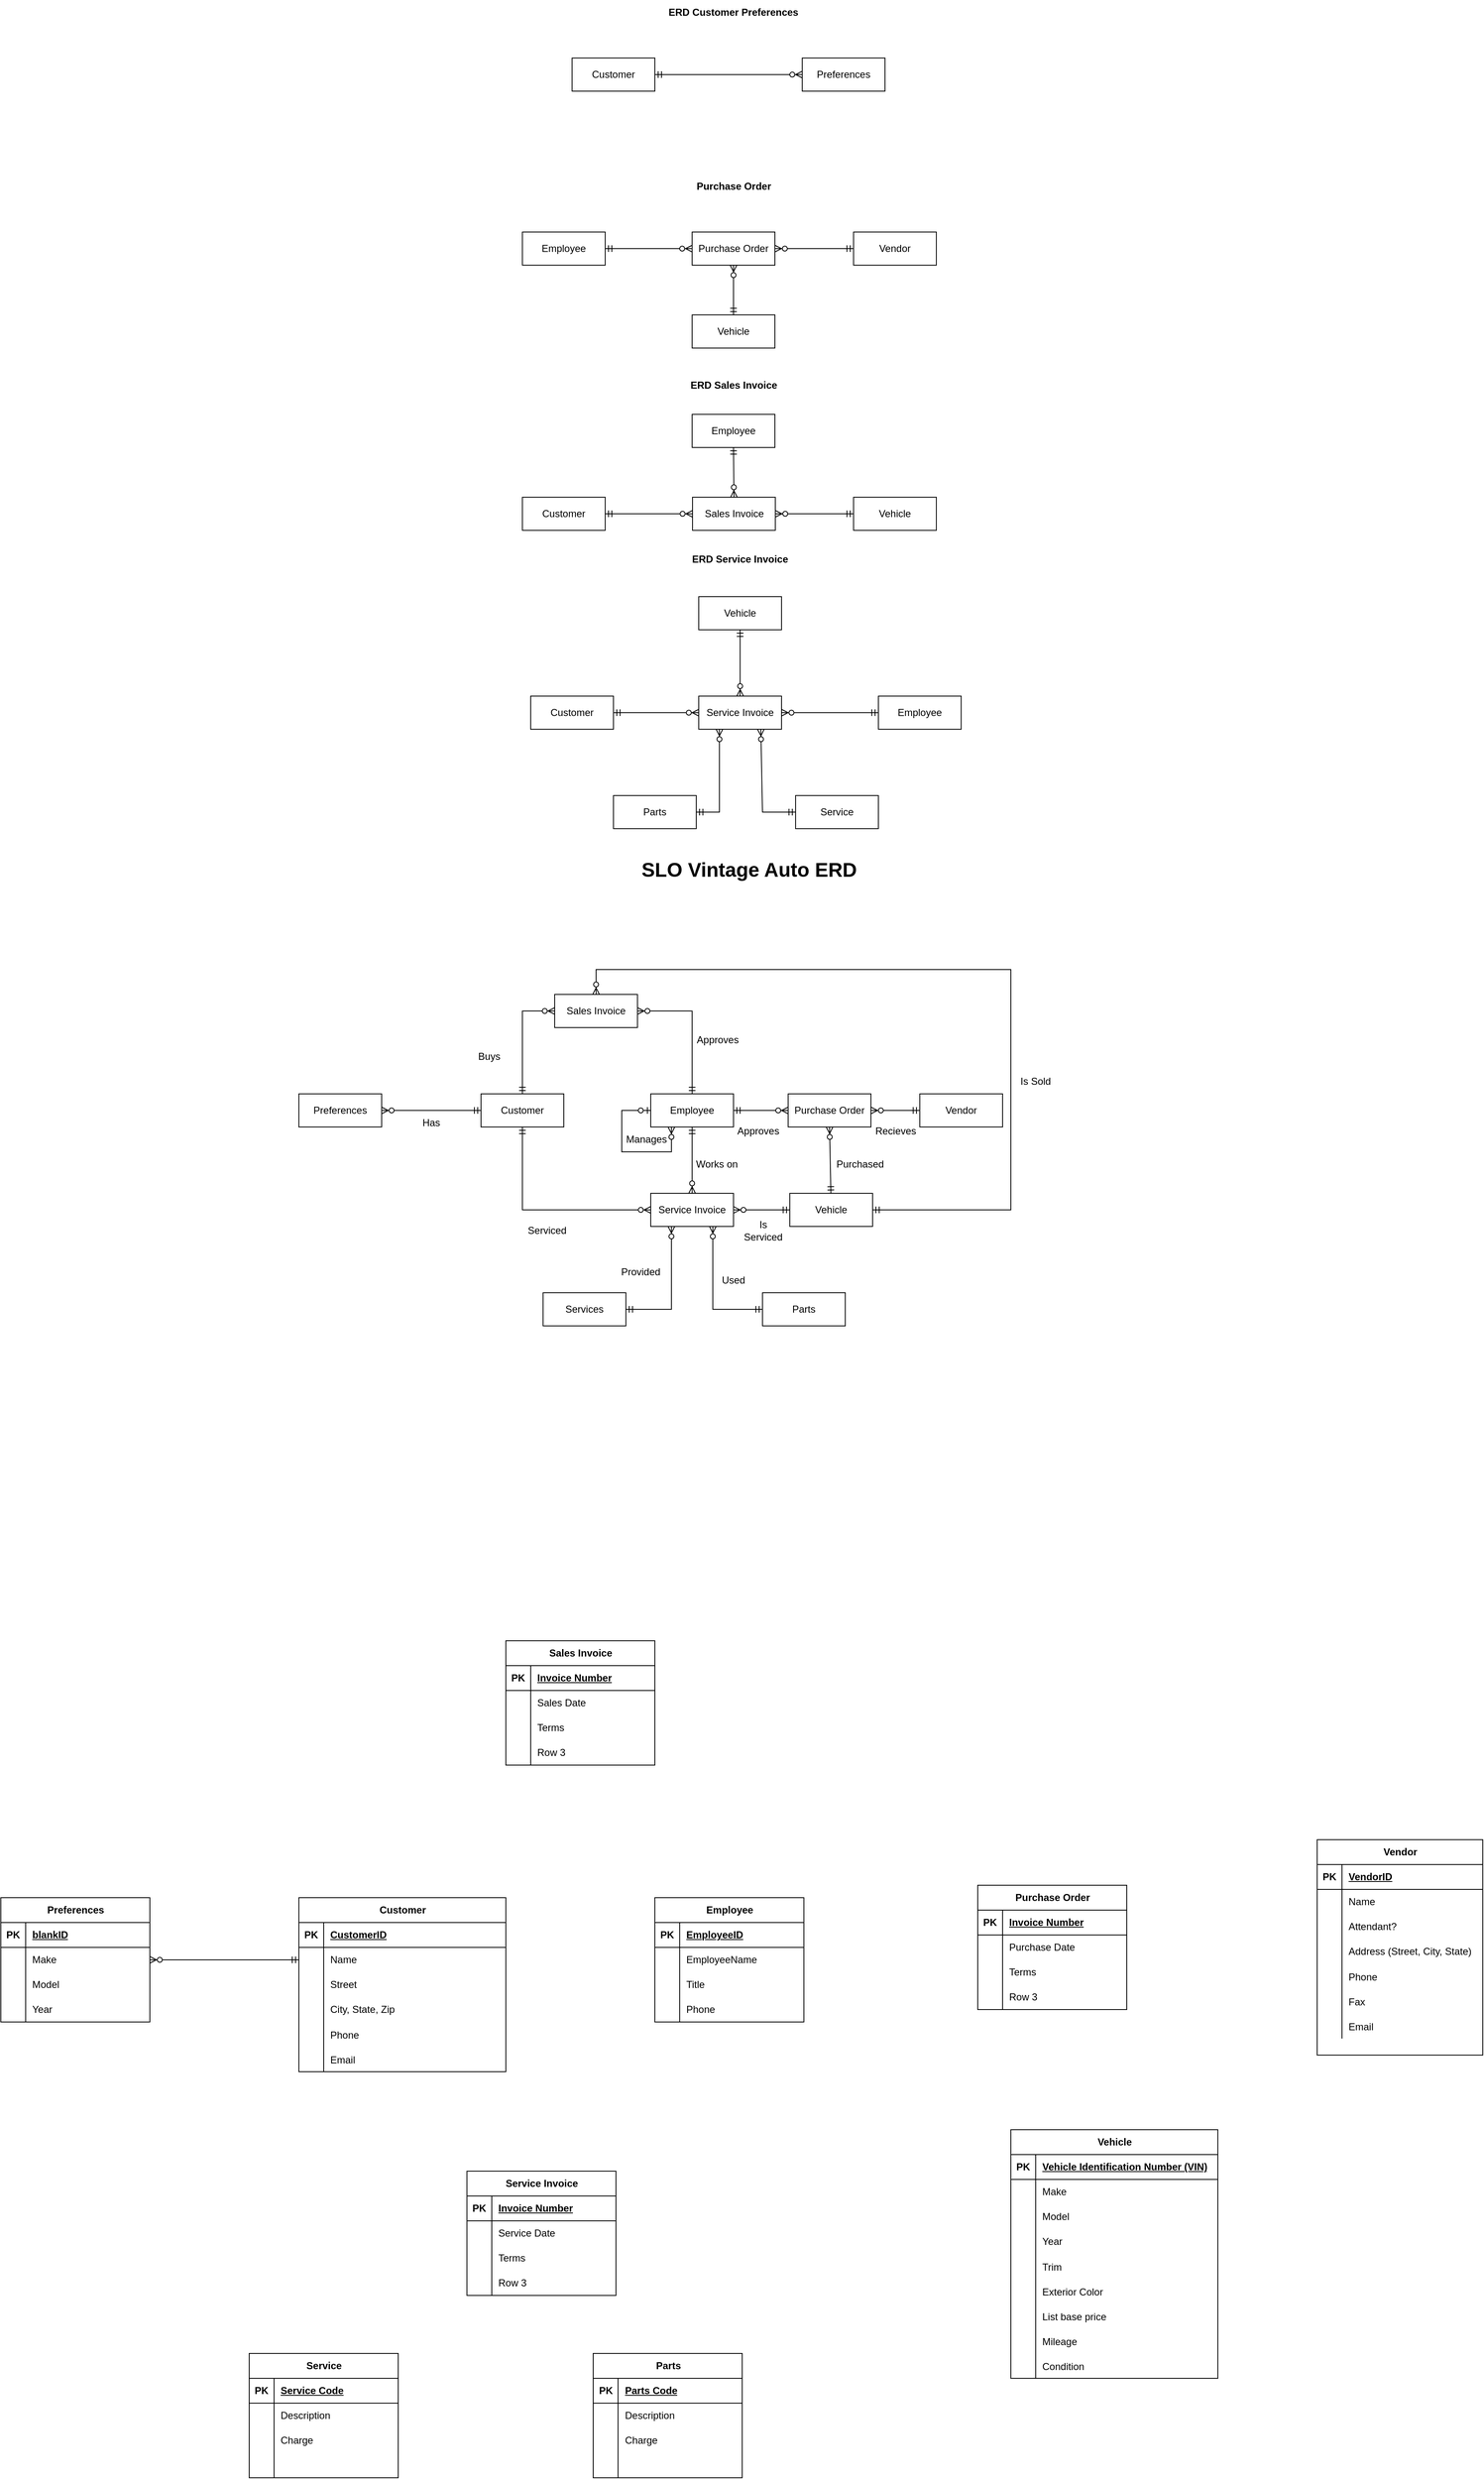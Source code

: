 <mxfile version="21.2.9" type="github">
  <diagram id="R2lEEEUBdFMjLlhIrx00" name="Page-1">
    <mxGraphModel dx="3430" dy="1116" grid="1" gridSize="10" guides="1" tooltips="1" connect="1" arrows="1" fold="1" page="1" pageScale="1" pageWidth="850" pageHeight="1100" math="0" shadow="0" extFonts="Permanent Marker^https://fonts.googleapis.com/css?family=Permanent+Marker">
      <root>
        <mxCell id="0" />
        <mxCell id="1" parent="0" />
        <mxCell id="oXZxkqRxfTg1j08WPur6-13" value="Employee" style="shape=table;startSize=30;container=1;collapsible=1;childLayout=tableLayout;fixedRows=1;rowLines=0;fontStyle=1;align=center;resizeLast=1;html=1;" parent="1" vertex="1">
          <mxGeometry x="330" y="2970" width="180" height="150" as="geometry" />
        </mxCell>
        <mxCell id="oXZxkqRxfTg1j08WPur6-14" value="" style="shape=tableRow;horizontal=0;startSize=0;swimlaneHead=0;swimlaneBody=0;fillColor=none;collapsible=0;dropTarget=0;points=[[0,0.5],[1,0.5]];portConstraint=eastwest;top=0;left=0;right=0;bottom=1;" parent="oXZxkqRxfTg1j08WPur6-13" vertex="1">
          <mxGeometry y="30" width="180" height="30" as="geometry" />
        </mxCell>
        <mxCell id="oXZxkqRxfTg1j08WPur6-15" value="PK" style="shape=partialRectangle;connectable=0;fillColor=none;top=0;left=0;bottom=0;right=0;fontStyle=1;overflow=hidden;whiteSpace=wrap;html=1;" parent="oXZxkqRxfTg1j08WPur6-14" vertex="1">
          <mxGeometry width="30" height="30" as="geometry">
            <mxRectangle width="30" height="30" as="alternateBounds" />
          </mxGeometry>
        </mxCell>
        <mxCell id="oXZxkqRxfTg1j08WPur6-16" value="EmployeeID" style="shape=partialRectangle;connectable=0;fillColor=none;top=0;left=0;bottom=0;right=0;align=left;spacingLeft=6;fontStyle=5;overflow=hidden;whiteSpace=wrap;html=1;" parent="oXZxkqRxfTg1j08WPur6-14" vertex="1">
          <mxGeometry x="30" width="150" height="30" as="geometry">
            <mxRectangle width="150" height="30" as="alternateBounds" />
          </mxGeometry>
        </mxCell>
        <mxCell id="oXZxkqRxfTg1j08WPur6-17" value="" style="shape=tableRow;horizontal=0;startSize=0;swimlaneHead=0;swimlaneBody=0;fillColor=none;collapsible=0;dropTarget=0;points=[[0,0.5],[1,0.5]];portConstraint=eastwest;top=0;left=0;right=0;bottom=0;" parent="oXZxkqRxfTg1j08WPur6-13" vertex="1">
          <mxGeometry y="60" width="180" height="30" as="geometry" />
        </mxCell>
        <mxCell id="oXZxkqRxfTg1j08WPur6-18" value="" style="shape=partialRectangle;connectable=0;fillColor=none;top=0;left=0;bottom=0;right=0;editable=1;overflow=hidden;whiteSpace=wrap;html=1;" parent="oXZxkqRxfTg1j08WPur6-17" vertex="1">
          <mxGeometry width="30" height="30" as="geometry">
            <mxRectangle width="30" height="30" as="alternateBounds" />
          </mxGeometry>
        </mxCell>
        <mxCell id="oXZxkqRxfTg1j08WPur6-19" value="EmployeeName" style="shape=partialRectangle;connectable=0;fillColor=none;top=0;left=0;bottom=0;right=0;align=left;spacingLeft=6;overflow=hidden;whiteSpace=wrap;html=1;" parent="oXZxkqRxfTg1j08WPur6-17" vertex="1">
          <mxGeometry x="30" width="150" height="30" as="geometry">
            <mxRectangle width="150" height="30" as="alternateBounds" />
          </mxGeometry>
        </mxCell>
        <mxCell id="oXZxkqRxfTg1j08WPur6-20" value="" style="shape=tableRow;horizontal=0;startSize=0;swimlaneHead=0;swimlaneBody=0;fillColor=none;collapsible=0;dropTarget=0;points=[[0,0.5],[1,0.5]];portConstraint=eastwest;top=0;left=0;right=0;bottom=0;" parent="oXZxkqRxfTg1j08WPur6-13" vertex="1">
          <mxGeometry y="90" width="180" height="30" as="geometry" />
        </mxCell>
        <mxCell id="oXZxkqRxfTg1j08WPur6-21" value="" style="shape=partialRectangle;connectable=0;fillColor=none;top=0;left=0;bottom=0;right=0;editable=1;overflow=hidden;whiteSpace=wrap;html=1;" parent="oXZxkqRxfTg1j08WPur6-20" vertex="1">
          <mxGeometry width="30" height="30" as="geometry">
            <mxRectangle width="30" height="30" as="alternateBounds" />
          </mxGeometry>
        </mxCell>
        <mxCell id="oXZxkqRxfTg1j08WPur6-22" value="Title" style="shape=partialRectangle;connectable=0;fillColor=none;top=0;left=0;bottom=0;right=0;align=left;spacingLeft=6;overflow=hidden;whiteSpace=wrap;html=1;" parent="oXZxkqRxfTg1j08WPur6-20" vertex="1">
          <mxGeometry x="30" width="150" height="30" as="geometry">
            <mxRectangle width="150" height="30" as="alternateBounds" />
          </mxGeometry>
        </mxCell>
        <mxCell id="oXZxkqRxfTg1j08WPur6-23" value="" style="shape=tableRow;horizontal=0;startSize=0;swimlaneHead=0;swimlaneBody=0;fillColor=none;collapsible=0;dropTarget=0;points=[[0,0.5],[1,0.5]];portConstraint=eastwest;top=0;left=0;right=0;bottom=0;" parent="oXZxkqRxfTg1j08WPur6-13" vertex="1">
          <mxGeometry y="120" width="180" height="30" as="geometry" />
        </mxCell>
        <mxCell id="oXZxkqRxfTg1j08WPur6-24" value="" style="shape=partialRectangle;connectable=0;fillColor=none;top=0;left=0;bottom=0;right=0;editable=1;overflow=hidden;whiteSpace=wrap;html=1;" parent="oXZxkqRxfTg1j08WPur6-23" vertex="1">
          <mxGeometry width="30" height="30" as="geometry">
            <mxRectangle width="30" height="30" as="alternateBounds" />
          </mxGeometry>
        </mxCell>
        <mxCell id="oXZxkqRxfTg1j08WPur6-25" value="Phone" style="shape=partialRectangle;connectable=0;fillColor=none;top=0;left=0;bottom=0;right=0;align=left;spacingLeft=6;overflow=hidden;whiteSpace=wrap;html=1;" parent="oXZxkqRxfTg1j08WPur6-23" vertex="1">
          <mxGeometry x="30" width="150" height="30" as="geometry">
            <mxRectangle width="150" height="30" as="alternateBounds" />
          </mxGeometry>
        </mxCell>
        <mxCell id="oXZxkqRxfTg1j08WPur6-26" value="Customer" style="shape=table;startSize=30;container=1;collapsible=1;childLayout=tableLayout;fixedRows=1;rowLines=0;fontStyle=1;align=center;resizeLast=1;html=1;" parent="1" vertex="1">
          <mxGeometry x="-100" y="2970" width="250" height="210" as="geometry" />
        </mxCell>
        <mxCell id="oXZxkqRxfTg1j08WPur6-27" value="" style="shape=tableRow;horizontal=0;startSize=0;swimlaneHead=0;swimlaneBody=0;fillColor=none;collapsible=0;dropTarget=0;points=[[0,0.5],[1,0.5]];portConstraint=eastwest;top=0;left=0;right=0;bottom=1;" parent="oXZxkqRxfTg1j08WPur6-26" vertex="1">
          <mxGeometry y="30" width="250" height="30" as="geometry" />
        </mxCell>
        <mxCell id="oXZxkqRxfTg1j08WPur6-28" value="PK" style="shape=partialRectangle;connectable=0;fillColor=none;top=0;left=0;bottom=0;right=0;fontStyle=1;overflow=hidden;whiteSpace=wrap;html=1;" parent="oXZxkqRxfTg1j08WPur6-27" vertex="1">
          <mxGeometry width="30" height="30" as="geometry">
            <mxRectangle width="30" height="30" as="alternateBounds" />
          </mxGeometry>
        </mxCell>
        <mxCell id="oXZxkqRxfTg1j08WPur6-29" value="CustomerID" style="shape=partialRectangle;connectable=0;fillColor=none;top=0;left=0;bottom=0;right=0;align=left;spacingLeft=6;fontStyle=5;overflow=hidden;whiteSpace=wrap;html=1;" parent="oXZxkqRxfTg1j08WPur6-27" vertex="1">
          <mxGeometry x="30" width="220" height="30" as="geometry">
            <mxRectangle width="220" height="30" as="alternateBounds" />
          </mxGeometry>
        </mxCell>
        <mxCell id="oXZxkqRxfTg1j08WPur6-30" value="" style="shape=tableRow;horizontal=0;startSize=0;swimlaneHead=0;swimlaneBody=0;fillColor=none;collapsible=0;dropTarget=0;points=[[0,0.5],[1,0.5]];portConstraint=eastwest;top=0;left=0;right=0;bottom=0;" parent="oXZxkqRxfTg1j08WPur6-26" vertex="1">
          <mxGeometry y="60" width="250" height="30" as="geometry" />
        </mxCell>
        <mxCell id="oXZxkqRxfTg1j08WPur6-31" value="" style="shape=partialRectangle;connectable=0;fillColor=none;top=0;left=0;bottom=0;right=0;editable=1;overflow=hidden;whiteSpace=wrap;html=1;" parent="oXZxkqRxfTg1j08WPur6-30" vertex="1">
          <mxGeometry width="30" height="30" as="geometry">
            <mxRectangle width="30" height="30" as="alternateBounds" />
          </mxGeometry>
        </mxCell>
        <mxCell id="oXZxkqRxfTg1j08WPur6-32" value="Name&lt;span style=&quot;white-space: pre;&quot;&gt; &lt;/span&gt;" style="shape=partialRectangle;connectable=0;fillColor=none;top=0;left=0;bottom=0;right=0;align=left;spacingLeft=6;overflow=hidden;whiteSpace=wrap;html=1;" parent="oXZxkqRxfTg1j08WPur6-30" vertex="1">
          <mxGeometry x="30" width="220" height="30" as="geometry">
            <mxRectangle width="220" height="30" as="alternateBounds" />
          </mxGeometry>
        </mxCell>
        <mxCell id="oXZxkqRxfTg1j08WPur6-33" value="" style="shape=tableRow;horizontal=0;startSize=0;swimlaneHead=0;swimlaneBody=0;fillColor=none;collapsible=0;dropTarget=0;points=[[0,0.5],[1,0.5]];portConstraint=eastwest;top=0;left=0;right=0;bottom=0;" parent="oXZxkqRxfTg1j08WPur6-26" vertex="1">
          <mxGeometry y="90" width="250" height="30" as="geometry" />
        </mxCell>
        <mxCell id="oXZxkqRxfTg1j08WPur6-34" value="" style="shape=partialRectangle;connectable=0;fillColor=none;top=0;left=0;bottom=0;right=0;editable=1;overflow=hidden;whiteSpace=wrap;html=1;" parent="oXZxkqRxfTg1j08WPur6-33" vertex="1">
          <mxGeometry width="30" height="30" as="geometry">
            <mxRectangle width="30" height="30" as="alternateBounds" />
          </mxGeometry>
        </mxCell>
        <mxCell id="oXZxkqRxfTg1j08WPur6-35" value="Street" style="shape=partialRectangle;connectable=0;fillColor=none;top=0;left=0;bottom=0;right=0;align=left;spacingLeft=6;overflow=hidden;whiteSpace=wrap;html=1;" parent="oXZxkqRxfTg1j08WPur6-33" vertex="1">
          <mxGeometry x="30" width="220" height="30" as="geometry">
            <mxRectangle width="220" height="30" as="alternateBounds" />
          </mxGeometry>
        </mxCell>
        <mxCell id="oXZxkqRxfTg1j08WPur6-36" value="" style="shape=tableRow;horizontal=0;startSize=0;swimlaneHead=0;swimlaneBody=0;fillColor=none;collapsible=0;dropTarget=0;points=[[0,0.5],[1,0.5]];portConstraint=eastwest;top=0;left=0;right=0;bottom=0;" parent="oXZxkqRxfTg1j08WPur6-26" vertex="1">
          <mxGeometry y="120" width="250" height="30" as="geometry" />
        </mxCell>
        <mxCell id="oXZxkqRxfTg1j08WPur6-37" value="" style="shape=partialRectangle;connectable=0;fillColor=none;top=0;left=0;bottom=0;right=0;editable=1;overflow=hidden;whiteSpace=wrap;html=1;" parent="oXZxkqRxfTg1j08WPur6-36" vertex="1">
          <mxGeometry width="30" height="30" as="geometry">
            <mxRectangle width="30" height="30" as="alternateBounds" />
          </mxGeometry>
        </mxCell>
        <mxCell id="oXZxkqRxfTg1j08WPur6-38" value="City, State, Zip" style="shape=partialRectangle;connectable=0;fillColor=none;top=0;left=0;bottom=0;right=0;align=left;spacingLeft=6;overflow=hidden;whiteSpace=wrap;html=1;" parent="oXZxkqRxfTg1j08WPur6-36" vertex="1">
          <mxGeometry x="30" width="220" height="30" as="geometry">
            <mxRectangle width="220" height="30" as="alternateBounds" />
          </mxGeometry>
        </mxCell>
        <mxCell id="oXZxkqRxfTg1j08WPur6-189" value="" style="shape=tableRow;horizontal=0;startSize=0;swimlaneHead=0;swimlaneBody=0;fillColor=none;collapsible=0;dropTarget=0;points=[[0,0.5],[1,0.5]];portConstraint=eastwest;top=0;left=0;right=0;bottom=0;" parent="oXZxkqRxfTg1j08WPur6-26" vertex="1">
          <mxGeometry y="150" width="250" height="30" as="geometry" />
        </mxCell>
        <mxCell id="oXZxkqRxfTg1j08WPur6-190" value="" style="shape=partialRectangle;connectable=0;fillColor=none;top=0;left=0;bottom=0;right=0;editable=1;overflow=hidden;" parent="oXZxkqRxfTg1j08WPur6-189" vertex="1">
          <mxGeometry width="30" height="30" as="geometry">
            <mxRectangle width="30" height="30" as="alternateBounds" />
          </mxGeometry>
        </mxCell>
        <mxCell id="oXZxkqRxfTg1j08WPur6-191" value="Phone" style="shape=partialRectangle;connectable=0;fillColor=none;top=0;left=0;bottom=0;right=0;align=left;spacingLeft=6;overflow=hidden;" parent="oXZxkqRxfTg1j08WPur6-189" vertex="1">
          <mxGeometry x="30" width="220" height="30" as="geometry">
            <mxRectangle width="220" height="30" as="alternateBounds" />
          </mxGeometry>
        </mxCell>
        <mxCell id="oXZxkqRxfTg1j08WPur6-193" value="" style="shape=tableRow;horizontal=0;startSize=0;swimlaneHead=0;swimlaneBody=0;fillColor=none;collapsible=0;dropTarget=0;points=[[0,0.5],[1,0.5]];portConstraint=eastwest;top=0;left=0;right=0;bottom=0;" parent="oXZxkqRxfTg1j08WPur6-26" vertex="1">
          <mxGeometry y="180" width="250" height="30" as="geometry" />
        </mxCell>
        <mxCell id="oXZxkqRxfTg1j08WPur6-194" value="" style="shape=partialRectangle;connectable=0;fillColor=none;top=0;left=0;bottom=0;right=0;editable=1;overflow=hidden;" parent="oXZxkqRxfTg1j08WPur6-193" vertex="1">
          <mxGeometry width="30" height="30" as="geometry">
            <mxRectangle width="30" height="30" as="alternateBounds" />
          </mxGeometry>
        </mxCell>
        <mxCell id="oXZxkqRxfTg1j08WPur6-195" value="Email" style="shape=partialRectangle;connectable=0;fillColor=none;top=0;left=0;bottom=0;right=0;align=left;spacingLeft=6;overflow=hidden;" parent="oXZxkqRxfTg1j08WPur6-193" vertex="1">
          <mxGeometry x="30" width="220" height="30" as="geometry">
            <mxRectangle width="220" height="30" as="alternateBounds" />
          </mxGeometry>
        </mxCell>
        <mxCell id="oXZxkqRxfTg1j08WPur6-55" value="Vehicle" style="shape=table;startSize=30;container=1;collapsible=1;childLayout=tableLayout;fixedRows=1;rowLines=0;fontStyle=1;align=center;resizeLast=1;html=1;" parent="1" vertex="1">
          <mxGeometry x="760" y="3250" width="250" height="300" as="geometry" />
        </mxCell>
        <mxCell id="oXZxkqRxfTg1j08WPur6-56" value="" style="shape=tableRow;horizontal=0;startSize=0;swimlaneHead=0;swimlaneBody=0;fillColor=none;collapsible=0;dropTarget=0;points=[[0,0.5],[1,0.5]];portConstraint=eastwest;top=0;left=0;right=0;bottom=1;" parent="oXZxkqRxfTg1j08WPur6-55" vertex="1">
          <mxGeometry y="30" width="250" height="30" as="geometry" />
        </mxCell>
        <mxCell id="oXZxkqRxfTg1j08WPur6-57" value="PK" style="shape=partialRectangle;connectable=0;fillColor=none;top=0;left=0;bottom=0;right=0;fontStyle=1;overflow=hidden;whiteSpace=wrap;html=1;" parent="oXZxkqRxfTg1j08WPur6-56" vertex="1">
          <mxGeometry width="30" height="30" as="geometry">
            <mxRectangle width="30" height="30" as="alternateBounds" />
          </mxGeometry>
        </mxCell>
        <mxCell id="oXZxkqRxfTg1j08WPur6-58" value="Vehicle Identification Number (VIN)" style="shape=partialRectangle;connectable=0;fillColor=none;top=0;left=0;bottom=0;right=0;align=left;spacingLeft=6;fontStyle=5;overflow=hidden;whiteSpace=wrap;html=1;" parent="oXZxkqRxfTg1j08WPur6-56" vertex="1">
          <mxGeometry x="30" width="220" height="30" as="geometry">
            <mxRectangle width="220" height="30" as="alternateBounds" />
          </mxGeometry>
        </mxCell>
        <mxCell id="oXZxkqRxfTg1j08WPur6-59" value="" style="shape=tableRow;horizontal=0;startSize=0;swimlaneHead=0;swimlaneBody=0;fillColor=none;collapsible=0;dropTarget=0;points=[[0,0.5],[1,0.5]];portConstraint=eastwest;top=0;left=0;right=0;bottom=0;" parent="oXZxkqRxfTg1j08WPur6-55" vertex="1">
          <mxGeometry y="60" width="250" height="30" as="geometry" />
        </mxCell>
        <mxCell id="oXZxkqRxfTg1j08WPur6-60" value="" style="shape=partialRectangle;connectable=0;fillColor=none;top=0;left=0;bottom=0;right=0;editable=1;overflow=hidden;whiteSpace=wrap;html=1;" parent="oXZxkqRxfTg1j08WPur6-59" vertex="1">
          <mxGeometry width="30" height="30" as="geometry">
            <mxRectangle width="30" height="30" as="alternateBounds" />
          </mxGeometry>
        </mxCell>
        <mxCell id="oXZxkqRxfTg1j08WPur6-61" value="Make&lt;span style=&quot;white-space: pre;&quot;&gt; &lt;/span&gt;" style="shape=partialRectangle;connectable=0;fillColor=none;top=0;left=0;bottom=0;right=0;align=left;spacingLeft=6;overflow=hidden;whiteSpace=wrap;html=1;" parent="oXZxkqRxfTg1j08WPur6-59" vertex="1">
          <mxGeometry x="30" width="220" height="30" as="geometry">
            <mxRectangle width="220" height="30" as="alternateBounds" />
          </mxGeometry>
        </mxCell>
        <mxCell id="oXZxkqRxfTg1j08WPur6-62" value="" style="shape=tableRow;horizontal=0;startSize=0;swimlaneHead=0;swimlaneBody=0;fillColor=none;collapsible=0;dropTarget=0;points=[[0,0.5],[1,0.5]];portConstraint=eastwest;top=0;left=0;right=0;bottom=0;" parent="oXZxkqRxfTg1j08WPur6-55" vertex="1">
          <mxGeometry y="90" width="250" height="30" as="geometry" />
        </mxCell>
        <mxCell id="oXZxkqRxfTg1j08WPur6-63" value="" style="shape=partialRectangle;connectable=0;fillColor=none;top=0;left=0;bottom=0;right=0;editable=1;overflow=hidden;whiteSpace=wrap;html=1;" parent="oXZxkqRxfTg1j08WPur6-62" vertex="1">
          <mxGeometry width="30" height="30" as="geometry">
            <mxRectangle width="30" height="30" as="alternateBounds" />
          </mxGeometry>
        </mxCell>
        <mxCell id="oXZxkqRxfTg1j08WPur6-64" value="Model" style="shape=partialRectangle;connectable=0;fillColor=none;top=0;left=0;bottom=0;right=0;align=left;spacingLeft=6;overflow=hidden;whiteSpace=wrap;html=1;" parent="oXZxkqRxfTg1j08WPur6-62" vertex="1">
          <mxGeometry x="30" width="220" height="30" as="geometry">
            <mxRectangle width="220" height="30" as="alternateBounds" />
          </mxGeometry>
        </mxCell>
        <mxCell id="oXZxkqRxfTg1j08WPur6-65" value="" style="shape=tableRow;horizontal=0;startSize=0;swimlaneHead=0;swimlaneBody=0;fillColor=none;collapsible=0;dropTarget=0;points=[[0,0.5],[1,0.5]];portConstraint=eastwest;top=0;left=0;right=0;bottom=0;" parent="oXZxkqRxfTg1j08WPur6-55" vertex="1">
          <mxGeometry y="120" width="250" height="30" as="geometry" />
        </mxCell>
        <mxCell id="oXZxkqRxfTg1j08WPur6-66" value="" style="shape=partialRectangle;connectable=0;fillColor=none;top=0;left=0;bottom=0;right=0;editable=1;overflow=hidden;whiteSpace=wrap;html=1;" parent="oXZxkqRxfTg1j08WPur6-65" vertex="1">
          <mxGeometry width="30" height="30" as="geometry">
            <mxRectangle width="30" height="30" as="alternateBounds" />
          </mxGeometry>
        </mxCell>
        <mxCell id="oXZxkqRxfTg1j08WPur6-67" value="Year" style="shape=partialRectangle;connectable=0;fillColor=none;top=0;left=0;bottom=0;right=0;align=left;spacingLeft=6;overflow=hidden;whiteSpace=wrap;html=1;" parent="oXZxkqRxfTg1j08WPur6-65" vertex="1">
          <mxGeometry x="30" width="220" height="30" as="geometry">
            <mxRectangle width="220" height="30" as="alternateBounds" />
          </mxGeometry>
        </mxCell>
        <mxCell id="oXZxkqRxfTg1j08WPur6-168" value="" style="shape=tableRow;horizontal=0;startSize=0;swimlaneHead=0;swimlaneBody=0;fillColor=none;collapsible=0;dropTarget=0;points=[[0,0.5],[1,0.5]];portConstraint=eastwest;top=0;left=0;right=0;bottom=0;" parent="oXZxkqRxfTg1j08WPur6-55" vertex="1">
          <mxGeometry y="150" width="250" height="30" as="geometry" />
        </mxCell>
        <mxCell id="oXZxkqRxfTg1j08WPur6-169" value="" style="shape=partialRectangle;connectable=0;fillColor=none;top=0;left=0;bottom=0;right=0;editable=1;overflow=hidden;" parent="oXZxkqRxfTg1j08WPur6-168" vertex="1">
          <mxGeometry width="30" height="30" as="geometry">
            <mxRectangle width="30" height="30" as="alternateBounds" />
          </mxGeometry>
        </mxCell>
        <mxCell id="oXZxkqRxfTg1j08WPur6-170" value="Trim" style="shape=partialRectangle;connectable=0;fillColor=none;top=0;left=0;bottom=0;right=0;align=left;spacingLeft=6;overflow=hidden;" parent="oXZxkqRxfTg1j08WPur6-168" vertex="1">
          <mxGeometry x="30" width="220" height="30" as="geometry">
            <mxRectangle width="220" height="30" as="alternateBounds" />
          </mxGeometry>
        </mxCell>
        <mxCell id="oXZxkqRxfTg1j08WPur6-173" value="" style="shape=tableRow;horizontal=0;startSize=0;swimlaneHead=0;swimlaneBody=0;fillColor=none;collapsible=0;dropTarget=0;points=[[0,0.5],[1,0.5]];portConstraint=eastwest;top=0;left=0;right=0;bottom=0;" parent="oXZxkqRxfTg1j08WPur6-55" vertex="1">
          <mxGeometry y="180" width="250" height="30" as="geometry" />
        </mxCell>
        <mxCell id="oXZxkqRxfTg1j08WPur6-174" value="" style="shape=partialRectangle;connectable=0;fillColor=none;top=0;left=0;bottom=0;right=0;editable=1;overflow=hidden;" parent="oXZxkqRxfTg1j08WPur6-173" vertex="1">
          <mxGeometry width="30" height="30" as="geometry">
            <mxRectangle width="30" height="30" as="alternateBounds" />
          </mxGeometry>
        </mxCell>
        <mxCell id="oXZxkqRxfTg1j08WPur6-175" value="Exterior Color" style="shape=partialRectangle;connectable=0;fillColor=none;top=0;left=0;bottom=0;right=0;align=left;spacingLeft=6;overflow=hidden;" parent="oXZxkqRxfTg1j08WPur6-173" vertex="1">
          <mxGeometry x="30" width="220" height="30" as="geometry">
            <mxRectangle width="220" height="30" as="alternateBounds" />
          </mxGeometry>
        </mxCell>
        <mxCell id="oXZxkqRxfTg1j08WPur6-177" value="" style="shape=tableRow;horizontal=0;startSize=0;swimlaneHead=0;swimlaneBody=0;fillColor=none;collapsible=0;dropTarget=0;points=[[0,0.5],[1,0.5]];portConstraint=eastwest;top=0;left=0;right=0;bottom=0;" parent="oXZxkqRxfTg1j08WPur6-55" vertex="1">
          <mxGeometry y="210" width="250" height="30" as="geometry" />
        </mxCell>
        <mxCell id="oXZxkqRxfTg1j08WPur6-178" value="" style="shape=partialRectangle;connectable=0;fillColor=none;top=0;left=0;bottom=0;right=0;editable=1;overflow=hidden;" parent="oXZxkqRxfTg1j08WPur6-177" vertex="1">
          <mxGeometry width="30" height="30" as="geometry">
            <mxRectangle width="30" height="30" as="alternateBounds" />
          </mxGeometry>
        </mxCell>
        <mxCell id="oXZxkqRxfTg1j08WPur6-179" value="List base price" style="shape=partialRectangle;connectable=0;fillColor=none;top=0;left=0;bottom=0;right=0;align=left;spacingLeft=6;overflow=hidden;" parent="oXZxkqRxfTg1j08WPur6-177" vertex="1">
          <mxGeometry x="30" width="220" height="30" as="geometry">
            <mxRectangle width="220" height="30" as="alternateBounds" />
          </mxGeometry>
        </mxCell>
        <mxCell id="oXZxkqRxfTg1j08WPur6-181" value="" style="shape=tableRow;horizontal=0;startSize=0;swimlaneHead=0;swimlaneBody=0;fillColor=none;collapsible=0;dropTarget=0;points=[[0,0.5],[1,0.5]];portConstraint=eastwest;top=0;left=0;right=0;bottom=0;" parent="oXZxkqRxfTg1j08WPur6-55" vertex="1">
          <mxGeometry y="240" width="250" height="30" as="geometry" />
        </mxCell>
        <mxCell id="oXZxkqRxfTg1j08WPur6-182" value="" style="shape=partialRectangle;connectable=0;fillColor=none;top=0;left=0;bottom=0;right=0;editable=1;overflow=hidden;" parent="oXZxkqRxfTg1j08WPur6-181" vertex="1">
          <mxGeometry width="30" height="30" as="geometry">
            <mxRectangle width="30" height="30" as="alternateBounds" />
          </mxGeometry>
        </mxCell>
        <mxCell id="oXZxkqRxfTg1j08WPur6-183" value="Mileage" style="shape=partialRectangle;connectable=0;fillColor=none;top=0;left=0;bottom=0;right=0;align=left;spacingLeft=6;overflow=hidden;" parent="oXZxkqRxfTg1j08WPur6-181" vertex="1">
          <mxGeometry x="30" width="220" height="30" as="geometry">
            <mxRectangle width="220" height="30" as="alternateBounds" />
          </mxGeometry>
        </mxCell>
        <mxCell id="oXZxkqRxfTg1j08WPur6-185" value="" style="shape=tableRow;horizontal=0;startSize=0;swimlaneHead=0;swimlaneBody=0;fillColor=none;collapsible=0;dropTarget=0;points=[[0,0.5],[1,0.5]];portConstraint=eastwest;top=0;left=0;right=0;bottom=0;" parent="oXZxkqRxfTg1j08WPur6-55" vertex="1">
          <mxGeometry y="270" width="250" height="30" as="geometry" />
        </mxCell>
        <mxCell id="oXZxkqRxfTg1j08WPur6-186" value="" style="shape=partialRectangle;connectable=0;fillColor=none;top=0;left=0;bottom=0;right=0;editable=1;overflow=hidden;" parent="oXZxkqRxfTg1j08WPur6-185" vertex="1">
          <mxGeometry width="30" height="30" as="geometry">
            <mxRectangle width="30" height="30" as="alternateBounds" />
          </mxGeometry>
        </mxCell>
        <mxCell id="oXZxkqRxfTg1j08WPur6-187" value="Condition" style="shape=partialRectangle;connectable=0;fillColor=none;top=0;left=0;bottom=0;right=0;align=left;spacingLeft=6;overflow=hidden;" parent="oXZxkqRxfTg1j08WPur6-185" vertex="1">
          <mxGeometry x="30" width="220" height="30" as="geometry">
            <mxRectangle width="220" height="30" as="alternateBounds" />
          </mxGeometry>
        </mxCell>
        <mxCell id="oXZxkqRxfTg1j08WPur6-68" value="Service" style="shape=table;startSize=30;container=1;collapsible=1;childLayout=tableLayout;fixedRows=1;rowLines=0;fontStyle=1;align=center;resizeLast=1;html=1;" parent="1" vertex="1">
          <mxGeometry x="-160" y="3520" width="180" height="150" as="geometry" />
        </mxCell>
        <mxCell id="oXZxkqRxfTg1j08WPur6-69" value="" style="shape=tableRow;horizontal=0;startSize=0;swimlaneHead=0;swimlaneBody=0;fillColor=none;collapsible=0;dropTarget=0;points=[[0,0.5],[1,0.5]];portConstraint=eastwest;top=0;left=0;right=0;bottom=1;" parent="oXZxkqRxfTg1j08WPur6-68" vertex="1">
          <mxGeometry y="30" width="180" height="30" as="geometry" />
        </mxCell>
        <mxCell id="oXZxkqRxfTg1j08WPur6-70" value="PK" style="shape=partialRectangle;connectable=0;fillColor=none;top=0;left=0;bottom=0;right=0;fontStyle=1;overflow=hidden;whiteSpace=wrap;html=1;" parent="oXZxkqRxfTg1j08WPur6-69" vertex="1">
          <mxGeometry width="30" height="30" as="geometry">
            <mxRectangle width="30" height="30" as="alternateBounds" />
          </mxGeometry>
        </mxCell>
        <mxCell id="oXZxkqRxfTg1j08WPur6-71" value="Service Code" style="shape=partialRectangle;connectable=0;fillColor=none;top=0;left=0;bottom=0;right=0;align=left;spacingLeft=6;fontStyle=5;overflow=hidden;whiteSpace=wrap;html=1;" parent="oXZxkqRxfTg1j08WPur6-69" vertex="1">
          <mxGeometry x="30" width="150" height="30" as="geometry">
            <mxRectangle width="150" height="30" as="alternateBounds" />
          </mxGeometry>
        </mxCell>
        <mxCell id="oXZxkqRxfTg1j08WPur6-72" value="" style="shape=tableRow;horizontal=0;startSize=0;swimlaneHead=0;swimlaneBody=0;fillColor=none;collapsible=0;dropTarget=0;points=[[0,0.5],[1,0.5]];portConstraint=eastwest;top=0;left=0;right=0;bottom=0;" parent="oXZxkqRxfTg1j08WPur6-68" vertex="1">
          <mxGeometry y="60" width="180" height="30" as="geometry" />
        </mxCell>
        <mxCell id="oXZxkqRxfTg1j08WPur6-73" value="" style="shape=partialRectangle;connectable=0;fillColor=none;top=0;left=0;bottom=0;right=0;editable=1;overflow=hidden;whiteSpace=wrap;html=1;" parent="oXZxkqRxfTg1j08WPur6-72" vertex="1">
          <mxGeometry width="30" height="30" as="geometry">
            <mxRectangle width="30" height="30" as="alternateBounds" />
          </mxGeometry>
        </mxCell>
        <mxCell id="oXZxkqRxfTg1j08WPur6-74" value="Description" style="shape=partialRectangle;connectable=0;fillColor=none;top=0;left=0;bottom=0;right=0;align=left;spacingLeft=6;overflow=hidden;whiteSpace=wrap;html=1;" parent="oXZxkqRxfTg1j08WPur6-72" vertex="1">
          <mxGeometry x="30" width="150" height="30" as="geometry">
            <mxRectangle width="150" height="30" as="alternateBounds" />
          </mxGeometry>
        </mxCell>
        <mxCell id="oXZxkqRxfTg1j08WPur6-75" value="" style="shape=tableRow;horizontal=0;startSize=0;swimlaneHead=0;swimlaneBody=0;fillColor=none;collapsible=0;dropTarget=0;points=[[0,0.5],[1,0.5]];portConstraint=eastwest;top=0;left=0;right=0;bottom=0;" parent="oXZxkqRxfTg1j08WPur6-68" vertex="1">
          <mxGeometry y="90" width="180" height="30" as="geometry" />
        </mxCell>
        <mxCell id="oXZxkqRxfTg1j08WPur6-76" value="" style="shape=partialRectangle;connectable=0;fillColor=none;top=0;left=0;bottom=0;right=0;editable=1;overflow=hidden;whiteSpace=wrap;html=1;" parent="oXZxkqRxfTg1j08WPur6-75" vertex="1">
          <mxGeometry width="30" height="30" as="geometry">
            <mxRectangle width="30" height="30" as="alternateBounds" />
          </mxGeometry>
        </mxCell>
        <mxCell id="oXZxkqRxfTg1j08WPur6-77" value="Charge" style="shape=partialRectangle;connectable=0;fillColor=none;top=0;left=0;bottom=0;right=0;align=left;spacingLeft=6;overflow=hidden;whiteSpace=wrap;html=1;" parent="oXZxkqRxfTg1j08WPur6-75" vertex="1">
          <mxGeometry x="30" width="150" height="30" as="geometry">
            <mxRectangle width="150" height="30" as="alternateBounds" />
          </mxGeometry>
        </mxCell>
        <mxCell id="oXZxkqRxfTg1j08WPur6-78" value="" style="shape=tableRow;horizontal=0;startSize=0;swimlaneHead=0;swimlaneBody=0;fillColor=none;collapsible=0;dropTarget=0;points=[[0,0.5],[1,0.5]];portConstraint=eastwest;top=0;left=0;right=0;bottom=0;" parent="oXZxkqRxfTg1j08WPur6-68" vertex="1">
          <mxGeometry y="120" width="180" height="30" as="geometry" />
        </mxCell>
        <mxCell id="oXZxkqRxfTg1j08WPur6-79" value="" style="shape=partialRectangle;connectable=0;fillColor=none;top=0;left=0;bottom=0;right=0;editable=1;overflow=hidden;whiteSpace=wrap;html=1;" parent="oXZxkqRxfTg1j08WPur6-78" vertex="1">
          <mxGeometry width="30" height="30" as="geometry">
            <mxRectangle width="30" height="30" as="alternateBounds" />
          </mxGeometry>
        </mxCell>
        <mxCell id="oXZxkqRxfTg1j08WPur6-80" value="" style="shape=partialRectangle;connectable=0;fillColor=none;top=0;left=0;bottom=0;right=0;align=left;spacingLeft=6;overflow=hidden;whiteSpace=wrap;html=1;" parent="oXZxkqRxfTg1j08WPur6-78" vertex="1">
          <mxGeometry x="30" width="150" height="30" as="geometry">
            <mxRectangle width="150" height="30" as="alternateBounds" />
          </mxGeometry>
        </mxCell>
        <mxCell id="oXZxkqRxfTg1j08WPur6-84" value="&lt;b&gt;ERD Customer Preferences&lt;/b&gt;" style="text;html=1;strokeColor=none;fillColor=none;align=center;verticalAlign=middle;whiteSpace=wrap;rounded=0;" parent="1" vertex="1">
          <mxGeometry x="330" y="680" width="190" height="30" as="geometry" />
        </mxCell>
        <mxCell id="oXZxkqRxfTg1j08WPur6-85" value="&lt;b&gt;ERD Sales Invoice&lt;/b&gt;" style="text;html=1;strokeColor=none;fillColor=none;align=center;verticalAlign=middle;whiteSpace=wrap;rounded=0;" parent="1" vertex="1">
          <mxGeometry x="343" y="1130" width="165" height="30" as="geometry" />
        </mxCell>
        <mxCell id="oXZxkqRxfTg1j08WPur6-86" value="&lt;b&gt;ERD Service Invoice&lt;/b&gt;" style="text;html=1;strokeColor=none;fillColor=none;align=center;verticalAlign=middle;whiteSpace=wrap;rounded=0;" parent="1" vertex="1">
          <mxGeometry x="343" y="1340" width="180" height="30" as="geometry" />
        </mxCell>
        <mxCell id="oXZxkqRxfTg1j08WPur6-87" value="&lt;b&gt;Purchase Order&lt;/b&gt;" style="text;html=1;strokeColor=none;fillColor=none;align=center;verticalAlign=middle;whiteSpace=wrap;rounded=0;" parent="1" vertex="1">
          <mxGeometry x="358" y="890" width="135" height="30" as="geometry" />
        </mxCell>
        <mxCell id="oXZxkqRxfTg1j08WPur6-88" value="Customer" style="whiteSpace=wrap;html=1;align=center;" parent="1" vertex="1">
          <mxGeometry x="230" y="750" width="100" height="40" as="geometry" />
        </mxCell>
        <mxCell id="oXZxkqRxfTg1j08WPur6-89" value="&lt;div&gt;Preferences&lt;/div&gt;" style="whiteSpace=wrap;html=1;align=center;" parent="1" vertex="1">
          <mxGeometry x="508" y="750" width="100" height="40" as="geometry" />
        </mxCell>
        <mxCell id="oXZxkqRxfTg1j08WPur6-90" value="" style="fontSize=12;html=1;endArrow=ERzeroToMany;startArrow=ERmandOne;rounded=0;entryX=0;entryY=0.5;entryDx=0;entryDy=0;exitX=1;exitY=0.5;exitDx=0;exitDy=0;" parent="1" source="oXZxkqRxfTg1j08WPur6-88" target="oXZxkqRxfTg1j08WPur6-89" edge="1">
          <mxGeometry width="100" height="100" relative="1" as="geometry">
            <mxPoint x="343" y="850" as="sourcePoint" />
            <mxPoint x="443" y="750" as="targetPoint" />
          </mxGeometry>
        </mxCell>
        <mxCell id="oXZxkqRxfTg1j08WPur6-91" value="Employee" style="whiteSpace=wrap;html=1;align=center;" parent="1" vertex="1">
          <mxGeometry x="170" y="960" width="100" height="40" as="geometry" />
        </mxCell>
        <mxCell id="oXZxkqRxfTg1j08WPur6-92" value="Purchase Order" style="whiteSpace=wrap;html=1;align=center;" parent="1" vertex="1">
          <mxGeometry x="375" y="960" width="100" height="40" as="geometry" />
        </mxCell>
        <mxCell id="oXZxkqRxfTg1j08WPur6-94" value="Vendor" style="whiteSpace=wrap;html=1;align=center;" parent="1" vertex="1">
          <mxGeometry x="570" y="960" width="100" height="40" as="geometry" />
        </mxCell>
        <mxCell id="oXZxkqRxfTg1j08WPur6-95" value="Vehicle" style="whiteSpace=wrap;html=1;align=center;" parent="1" vertex="1">
          <mxGeometry x="375" y="1060" width="100" height="40" as="geometry" />
        </mxCell>
        <mxCell id="oXZxkqRxfTg1j08WPur6-96" value="Sales Invoice" style="whiteSpace=wrap;html=1;align=center;" parent="1" vertex="1">
          <mxGeometry x="375.5" y="1280" width="100" height="40" as="geometry" />
        </mxCell>
        <mxCell id="oXZxkqRxfTg1j08WPur6-97" value="Customer" style="whiteSpace=wrap;html=1;align=center;" parent="1" vertex="1">
          <mxGeometry x="170" y="1280" width="100" height="40" as="geometry" />
        </mxCell>
        <mxCell id="oXZxkqRxfTg1j08WPur6-98" value="Employee" style="whiteSpace=wrap;html=1;align=center;" parent="1" vertex="1">
          <mxGeometry x="375" y="1180" width="100" height="40" as="geometry" />
        </mxCell>
        <mxCell id="oXZxkqRxfTg1j08WPur6-99" value="Vehicle" style="whiteSpace=wrap;html=1;align=center;" parent="1" vertex="1">
          <mxGeometry x="570" y="1280" width="100" height="40" as="geometry" />
        </mxCell>
        <mxCell id="oXZxkqRxfTg1j08WPur6-100" value="Service Invoice" style="whiteSpace=wrap;html=1;align=center;" parent="1" vertex="1">
          <mxGeometry x="383" y="1520" width="100" height="40" as="geometry" />
        </mxCell>
        <mxCell id="oXZxkqRxfTg1j08WPur6-101" value="Customer" style="whiteSpace=wrap;html=1;align=center;" parent="1" vertex="1">
          <mxGeometry x="180" y="1520" width="100" height="40" as="geometry" />
        </mxCell>
        <mxCell id="oXZxkqRxfTg1j08WPur6-103" value="Parts" style="whiteSpace=wrap;html=1;align=center;" parent="1" vertex="1">
          <mxGeometry x="280" y="1640" width="100" height="40" as="geometry" />
        </mxCell>
        <mxCell id="oXZxkqRxfTg1j08WPur6-104" value="Service" style="whiteSpace=wrap;html=1;align=center;" parent="1" vertex="1">
          <mxGeometry x="500" y="1640" width="100" height="40" as="geometry" />
        </mxCell>
        <mxCell id="oXZxkqRxfTg1j08WPur6-105" value="Employee" style="whiteSpace=wrap;html=1;align=center;" parent="1" vertex="1">
          <mxGeometry x="600" y="1520" width="100" height="40" as="geometry" />
        </mxCell>
        <mxCell id="oXZxkqRxfTg1j08WPur6-106" value="&lt;div&gt;Vehicle&lt;/div&gt;" style="whiteSpace=wrap;html=1;align=center;" parent="1" vertex="1">
          <mxGeometry x="383" y="1400" width="100" height="40" as="geometry" />
        </mxCell>
        <mxCell id="oXZxkqRxfTg1j08WPur6-107" value="" style="fontSize=12;html=1;endArrow=ERzeroToMany;startArrow=ERmandOne;rounded=0;exitX=0.5;exitY=1;exitDx=0;exitDy=0;entryX=0.5;entryY=0;entryDx=0;entryDy=0;" parent="1" source="oXZxkqRxfTg1j08WPur6-106" target="oXZxkqRxfTg1j08WPur6-100" edge="1">
          <mxGeometry width="100" height="100" relative="1" as="geometry">
            <mxPoint x="400" y="1530" as="sourcePoint" />
            <mxPoint x="500" y="1430" as="targetPoint" />
          </mxGeometry>
        </mxCell>
        <mxCell id="oXZxkqRxfTg1j08WPur6-108" value="" style="fontSize=12;html=1;endArrow=ERzeroToMany;startArrow=ERmandOne;rounded=0;exitX=1;exitY=0.5;exitDx=0;exitDy=0;entryX=0.25;entryY=1;entryDx=0;entryDy=0;" parent="1" source="oXZxkqRxfTg1j08WPur6-103" target="oXZxkqRxfTg1j08WPur6-100" edge="1">
          <mxGeometry width="100" height="100" relative="1" as="geometry">
            <mxPoint x="393" y="1680" as="sourcePoint" />
            <mxPoint x="493" y="1580" as="targetPoint" />
            <Array as="points">
              <mxPoint x="408" y="1660" />
            </Array>
          </mxGeometry>
        </mxCell>
        <mxCell id="oXZxkqRxfTg1j08WPur6-110" value="" style="fontSize=12;html=1;endArrow=ERzeroToMany;startArrow=ERmandOne;rounded=0;exitX=0;exitY=0.5;exitDx=0;exitDy=0;entryX=0.75;entryY=1;entryDx=0;entryDy=0;" parent="1" source="oXZxkqRxfTg1j08WPur6-104" target="oXZxkqRxfTg1j08WPur6-100" edge="1">
          <mxGeometry width="100" height="100" relative="1" as="geometry">
            <mxPoint x="440" y="1670" as="sourcePoint" />
            <mxPoint x="540" y="1570" as="targetPoint" />
            <Array as="points">
              <mxPoint x="460" y="1660" />
            </Array>
          </mxGeometry>
        </mxCell>
        <mxCell id="oXZxkqRxfTg1j08WPur6-111" value="" style="fontSize=12;html=1;endArrow=ERzeroToMany;startArrow=ERmandOne;rounded=0;entryX=0;entryY=0.5;entryDx=0;entryDy=0;" parent="1" target="oXZxkqRxfTg1j08WPur6-100" edge="1">
          <mxGeometry width="100" height="100" relative="1" as="geometry">
            <mxPoint x="280" y="1540" as="sourcePoint" />
            <mxPoint x="380" y="1440" as="targetPoint" />
          </mxGeometry>
        </mxCell>
        <mxCell id="oXZxkqRxfTg1j08WPur6-114" value="" style="fontSize=12;html=1;endArrow=ERzeroToMany;startArrow=ERmandOne;rounded=0;entryX=1;entryY=0.5;entryDx=0;entryDy=0;exitX=0;exitY=0.5;exitDx=0;exitDy=0;" parent="1" source="oXZxkqRxfTg1j08WPur6-105" target="oXZxkqRxfTg1j08WPur6-100" edge="1">
          <mxGeometry width="100" height="100" relative="1" as="geometry">
            <mxPoint x="520" y="1480" as="sourcePoint" />
            <mxPoint x="620" y="1380" as="targetPoint" />
          </mxGeometry>
        </mxCell>
        <mxCell id="oXZxkqRxfTg1j08WPur6-115" value="" style="fontSize=12;html=1;endArrow=ERzeroToMany;startArrow=ERmandOne;rounded=0;exitX=0.5;exitY=1;exitDx=0;exitDy=0;entryX=0.5;entryY=0;entryDx=0;entryDy=0;" parent="1" source="oXZxkqRxfTg1j08WPur6-98" target="oXZxkqRxfTg1j08WPur6-96" edge="1">
          <mxGeometry width="100" height="100" relative="1" as="geometry">
            <mxPoint x="430" y="1340" as="sourcePoint" />
            <mxPoint x="530" y="1240" as="targetPoint" />
          </mxGeometry>
        </mxCell>
        <mxCell id="oXZxkqRxfTg1j08WPur6-116" value="" style="fontSize=12;html=1;endArrow=ERzeroToMany;startArrow=ERmandOne;rounded=0;entryX=1;entryY=0.5;entryDx=0;entryDy=0;exitX=0;exitY=0.5;exitDx=0;exitDy=0;" parent="1" source="oXZxkqRxfTg1j08WPur6-99" target="oXZxkqRxfTg1j08WPur6-96" edge="1">
          <mxGeometry width="100" height="100" relative="1" as="geometry">
            <mxPoint x="430" y="1340" as="sourcePoint" />
            <mxPoint x="530" y="1240" as="targetPoint" />
          </mxGeometry>
        </mxCell>
        <mxCell id="oXZxkqRxfTg1j08WPur6-117" value="" style="fontSize=12;html=1;endArrow=ERzeroToMany;startArrow=ERmandOne;rounded=0;entryX=0;entryY=0.5;entryDx=0;entryDy=0;exitX=1;exitY=0.5;exitDx=0;exitDy=0;" parent="1" source="oXZxkqRxfTg1j08WPur6-97" target="oXZxkqRxfTg1j08WPur6-96" edge="1">
          <mxGeometry width="100" height="100" relative="1" as="geometry">
            <mxPoint x="250" y="1420" as="sourcePoint" />
            <mxPoint x="350" y="1320" as="targetPoint" />
          </mxGeometry>
        </mxCell>
        <mxCell id="oXZxkqRxfTg1j08WPur6-118" value="" style="fontSize=12;html=1;endArrow=ERzeroToMany;startArrow=ERmandOne;rounded=0;entryX=0;entryY=0.5;entryDx=0;entryDy=0;exitX=1;exitY=0.5;exitDx=0;exitDy=0;" parent="1" source="oXZxkqRxfTg1j08WPur6-91" target="oXZxkqRxfTg1j08WPur6-92" edge="1">
          <mxGeometry width="100" height="100" relative="1" as="geometry">
            <mxPoint x="250" y="1100" as="sourcePoint" />
            <mxPoint x="350" y="1000" as="targetPoint" />
          </mxGeometry>
        </mxCell>
        <mxCell id="oXZxkqRxfTg1j08WPur6-119" value="" style="fontSize=12;html=1;endArrow=ERzeroToMany;startArrow=ERmandOne;rounded=0;entryX=0.5;entryY=1;entryDx=0;entryDy=0;" parent="1" source="oXZxkqRxfTg1j08WPur6-95" target="oXZxkqRxfTg1j08WPur6-92" edge="1">
          <mxGeometry width="100" height="100" relative="1" as="geometry">
            <mxPoint x="300" y="1120" as="sourcePoint" />
            <mxPoint x="400" y="1020" as="targetPoint" />
          </mxGeometry>
        </mxCell>
        <mxCell id="oXZxkqRxfTg1j08WPur6-120" value="" style="fontSize=12;html=1;endArrow=ERzeroToMany;startArrow=ERmandOne;rounded=0;entryX=1;entryY=0.5;entryDx=0;entryDy=0;exitX=0;exitY=0.5;exitDx=0;exitDy=0;" parent="1" source="oXZxkqRxfTg1j08WPur6-94" target="oXZxkqRxfTg1j08WPur6-92" edge="1">
          <mxGeometry width="100" height="100" relative="1" as="geometry">
            <mxPoint x="430" y="990" as="sourcePoint" />
            <mxPoint x="530" y="890" as="targetPoint" />
          </mxGeometry>
        </mxCell>
        <mxCell id="oXZxkqRxfTg1j08WPur6-122" value="&lt;h1&gt;SLO Vintage Auto ERD&lt;/h1&gt;&lt;p&gt;&lt;br&gt;&lt;/p&gt;" style="text;html=1;strokeColor=none;fillColor=none;spacing=5;spacingTop=-20;whiteSpace=wrap;overflow=hidden;rounded=0;" parent="1" vertex="1">
          <mxGeometry x="309" y="1710" width="282" height="40" as="geometry" />
        </mxCell>
        <mxCell id="oXZxkqRxfTg1j08WPur6-123" value="Customer" style="whiteSpace=wrap;html=1;align=center;" parent="1" vertex="1">
          <mxGeometry x="120" y="2000" width="100" height="40" as="geometry" />
        </mxCell>
        <mxCell id="oXZxkqRxfTg1j08WPur6-124" value="&lt;div&gt;Preferences&lt;/div&gt;" style="whiteSpace=wrap;html=1;align=center;" parent="1" vertex="1">
          <mxGeometry x="-100" y="2000" width="100" height="40" as="geometry" />
        </mxCell>
        <mxCell id="oXZxkqRxfTg1j08WPur6-125" value="" style="fontSize=12;html=1;endArrow=ERzeroToMany;startArrow=ERmandOne;rounded=0;entryX=1;entryY=0.5;entryDx=0;entryDy=0;exitX=0;exitY=0.5;exitDx=0;exitDy=0;" parent="1" source="oXZxkqRxfTg1j08WPur6-123" target="oXZxkqRxfTg1j08WPur6-124" edge="1">
          <mxGeometry width="100" height="100" relative="1" as="geometry">
            <mxPoint x="250" y="1970" as="sourcePoint" />
            <mxPoint x="220" y="1930" as="targetPoint" />
          </mxGeometry>
        </mxCell>
        <mxCell id="oXZxkqRxfTg1j08WPur6-126" value="&lt;div&gt;Purchase Order&lt;/div&gt;" style="whiteSpace=wrap;html=1;align=center;" parent="1" vertex="1">
          <mxGeometry x="491" y="2000" width="100" height="40" as="geometry" />
        </mxCell>
        <mxCell id="oXZxkqRxfTg1j08WPur6-127" value="Sales Invoice" style="whiteSpace=wrap;html=1;align=center;" parent="1" vertex="1">
          <mxGeometry x="209" y="1880" width="100" height="40" as="geometry" />
        </mxCell>
        <mxCell id="oXZxkqRxfTg1j08WPur6-128" value="&lt;div&gt;Service Invoice&lt;/div&gt;" style="whiteSpace=wrap;html=1;align=center;" parent="1" vertex="1">
          <mxGeometry x="325" y="2120" width="100" height="40" as="geometry" />
        </mxCell>
        <mxCell id="oXZxkqRxfTg1j08WPur6-129" value="" style="fontSize=12;html=1;endArrow=ERzeroToMany;startArrow=ERmandOne;rounded=0;entryX=0;entryY=0.5;entryDx=0;entryDy=0;exitX=0.5;exitY=0;exitDx=0;exitDy=0;" parent="1" source="oXZxkqRxfTg1j08WPur6-123" target="oXZxkqRxfTg1j08WPur6-127" edge="1">
          <mxGeometry width="100" height="100" relative="1" as="geometry">
            <mxPoint x="170" y="1940" as="sourcePoint" />
            <mxPoint x="270" y="1840" as="targetPoint" />
            <Array as="points">
              <mxPoint x="170" y="1900" />
            </Array>
          </mxGeometry>
        </mxCell>
        <mxCell id="oXZxkqRxfTg1j08WPur6-130" value="" style="fontSize=12;html=1;endArrow=ERzeroToMany;startArrow=ERmandOne;rounded=0;entryX=0;entryY=0.5;entryDx=0;entryDy=0;exitX=0.5;exitY=1;exitDx=0;exitDy=0;" parent="1" source="oXZxkqRxfTg1j08WPur6-123" target="oXZxkqRxfTg1j08WPur6-128" edge="1">
          <mxGeometry width="100" height="100" relative="1" as="geometry">
            <mxPoint x="170" y="2150" as="sourcePoint" />
            <mxPoint x="270" y="2050" as="targetPoint" />
            <Array as="points">
              <mxPoint x="170" y="2140" />
            </Array>
          </mxGeometry>
        </mxCell>
        <mxCell id="oXZxkqRxfTg1j08WPur6-131" value="Vendor" style="whiteSpace=wrap;html=1;align=center;" parent="1" vertex="1">
          <mxGeometry x="650" y="2000" width="100" height="40" as="geometry" />
        </mxCell>
        <mxCell id="oXZxkqRxfTg1j08WPur6-132" value="" style="fontSize=12;html=1;endArrow=ERzeroToMany;startArrow=ERmandOne;rounded=0;entryX=1;entryY=0.5;entryDx=0;entryDy=0;exitX=0;exitY=0.5;exitDx=0;exitDy=0;" parent="1" source="oXZxkqRxfTg1j08WPur6-131" target="oXZxkqRxfTg1j08WPur6-126" edge="1">
          <mxGeometry width="100" height="100" relative="1" as="geometry">
            <mxPoint x="610" y="2060" as="sourcePoint" />
            <mxPoint x="710" y="1960" as="targetPoint" />
          </mxGeometry>
        </mxCell>
        <mxCell id="oXZxkqRxfTg1j08WPur6-133" value="Employee" style="whiteSpace=wrap;html=1;align=center;" parent="1" vertex="1">
          <mxGeometry x="325" y="2000" width="100" height="40" as="geometry" />
        </mxCell>
        <mxCell id="oXZxkqRxfTg1j08WPur6-134" value="" style="fontSize=12;html=1;endArrow=ERzeroToMany;startArrow=ERmandOne;rounded=0;entryX=0;entryY=0.5;entryDx=0;entryDy=0;exitX=1;exitY=0.5;exitDx=0;exitDy=0;" parent="1" source="oXZxkqRxfTg1j08WPur6-133" target="oXZxkqRxfTg1j08WPur6-126" edge="1">
          <mxGeometry width="100" height="100" relative="1" as="geometry">
            <mxPoint x="570" y="2120" as="sourcePoint" />
            <mxPoint x="670" y="2020" as="targetPoint" />
          </mxGeometry>
        </mxCell>
        <mxCell id="oXZxkqRxfTg1j08WPur6-135" value="Parts" style="whiteSpace=wrap;html=1;align=center;" parent="1" vertex="1">
          <mxGeometry x="460" y="2240" width="100" height="40" as="geometry" />
        </mxCell>
        <mxCell id="oXZxkqRxfTg1j08WPur6-136" value="" style="fontSize=12;html=1;endArrow=ERzeroToMany;startArrow=ERmandOne;rounded=0;entryX=0.75;entryY=1;entryDx=0;entryDy=0;exitX=0;exitY=0.5;exitDx=0;exitDy=0;" parent="1" source="oXZxkqRxfTg1j08WPur6-135" target="oXZxkqRxfTg1j08WPur6-128" edge="1">
          <mxGeometry width="100" height="100" relative="1" as="geometry">
            <mxPoint x="320" y="2310" as="sourcePoint" />
            <mxPoint x="420" y="2210" as="targetPoint" />
            <Array as="points">
              <mxPoint x="400" y="2260" />
            </Array>
          </mxGeometry>
        </mxCell>
        <mxCell id="oXZxkqRxfTg1j08WPur6-137" value="" style="fontSize=12;html=1;endArrow=ERzeroToMany;startArrow=ERmandOne;rounded=0;entryX=0.5;entryY=0;entryDx=0;entryDy=0;exitX=0.5;exitY=1;exitDx=0;exitDy=0;" parent="1" source="oXZxkqRxfTg1j08WPur6-133" target="oXZxkqRxfTg1j08WPur6-128" edge="1">
          <mxGeometry width="100" height="100" relative="1" as="geometry">
            <mxPoint x="570" y="2030" as="sourcePoint" />
            <mxPoint x="670" y="1930" as="targetPoint" />
          </mxGeometry>
        </mxCell>
        <mxCell id="oXZxkqRxfTg1j08WPur6-138" value="" style="fontSize=12;html=1;endArrow=ERzeroToMany;startArrow=ERmandOne;rounded=0;entryX=1;entryY=0.5;entryDx=0;entryDy=0;exitX=0.5;exitY=0;exitDx=0;exitDy=0;" parent="1" source="oXZxkqRxfTg1j08WPur6-133" target="oXZxkqRxfTg1j08WPur6-127" edge="1">
          <mxGeometry width="100" height="100" relative="1" as="geometry">
            <mxPoint x="490" y="1990" as="sourcePoint" />
            <mxPoint x="590" y="1890" as="targetPoint" />
            <Array as="points">
              <mxPoint x="375" y="1900" />
            </Array>
          </mxGeometry>
        </mxCell>
        <mxCell id="oXZxkqRxfTg1j08WPur6-139" value="Vehicle" style="whiteSpace=wrap;html=1;align=center;" parent="1" vertex="1">
          <mxGeometry x="493" y="2120" width="100" height="40" as="geometry" />
        </mxCell>
        <mxCell id="oXZxkqRxfTg1j08WPur6-140" value="" style="fontSize=12;html=1;endArrow=ERzeroToMany;startArrow=ERmandOne;rounded=0;entryX=0.5;entryY=1;entryDx=0;entryDy=0;" parent="1" source="oXZxkqRxfTg1j08WPur6-139" target="oXZxkqRxfTg1j08WPur6-126" edge="1">
          <mxGeometry width="100" height="100" relative="1" as="geometry">
            <mxPoint x="540" y="2170" as="sourcePoint" />
            <mxPoint x="640" y="2070" as="targetPoint" />
          </mxGeometry>
        </mxCell>
        <mxCell id="oXZxkqRxfTg1j08WPur6-141" value="" style="fontSize=12;html=1;endArrow=ERzeroToMany;startArrow=ERmandOne;rounded=0;entryX=1;entryY=0.5;entryDx=0;entryDy=0;exitX=0;exitY=0.5;exitDx=0;exitDy=0;" parent="1" source="oXZxkqRxfTg1j08WPur6-139" target="oXZxkqRxfTg1j08WPur6-128" edge="1">
          <mxGeometry width="100" height="100" relative="1" as="geometry">
            <mxPoint x="508" y="2200" as="sourcePoint" />
            <mxPoint x="608" y="2100" as="targetPoint" />
          </mxGeometry>
        </mxCell>
        <mxCell id="oXZxkqRxfTg1j08WPur6-142" value="" style="fontSize=12;html=1;endArrow=ERzeroToMany;startArrow=ERmandOne;rounded=0;exitX=1;exitY=0.5;exitDx=0;exitDy=0;entryX=0.5;entryY=0;entryDx=0;entryDy=0;" parent="1" source="oXZxkqRxfTg1j08WPur6-139" target="oXZxkqRxfTg1j08WPur6-127" edge="1">
          <mxGeometry width="100" height="100" relative="1" as="geometry">
            <mxPoint x="620" y="2150" as="sourcePoint" />
            <mxPoint x="720" y="2050" as="targetPoint" />
            <Array as="points">
              <mxPoint x="760" y="2140" />
              <mxPoint x="760" y="1850" />
              <mxPoint x="259" y="1850" />
            </Array>
          </mxGeometry>
        </mxCell>
        <mxCell id="oXZxkqRxfTg1j08WPur6-143" value="Has" style="text;html=1;strokeColor=none;fillColor=none;align=center;verticalAlign=middle;whiteSpace=wrap;rounded=0;" parent="1" vertex="1">
          <mxGeometry x="30" y="2020" width="60" height="30" as="geometry" />
        </mxCell>
        <mxCell id="oXZxkqRxfTg1j08WPur6-144" value="Approves" style="text;html=1;strokeColor=none;fillColor=none;align=center;verticalAlign=middle;whiteSpace=wrap;rounded=0;" parent="1" vertex="1">
          <mxGeometry x="425" y="2030" width="60" height="30" as="geometry" />
        </mxCell>
        <mxCell id="oXZxkqRxfTg1j08WPur6-145" value="Recieves" style="text;html=1;strokeColor=none;fillColor=none;align=center;verticalAlign=middle;whiteSpace=wrap;rounded=0;" parent="1" vertex="1">
          <mxGeometry x="591" y="2030" width="60" height="30" as="geometry" />
        </mxCell>
        <mxCell id="oXZxkqRxfTg1j08WPur6-146" value="Is Serviced" style="text;html=1;strokeColor=none;fillColor=none;align=center;verticalAlign=middle;whiteSpace=wrap;rounded=0;" parent="1" vertex="1">
          <mxGeometry x="431" y="2150" width="60" height="30" as="geometry" />
        </mxCell>
        <mxCell id="oXZxkqRxfTg1j08WPur6-147" value="Purchased" style="text;html=1;strokeColor=none;fillColor=none;align=center;verticalAlign=middle;whiteSpace=wrap;rounded=0;" parent="1" vertex="1">
          <mxGeometry x="548" y="2070" width="60" height="30" as="geometry" />
        </mxCell>
        <mxCell id="oXZxkqRxfTg1j08WPur6-148" value="Works on" style="text;html=1;strokeColor=none;fillColor=none;align=center;verticalAlign=middle;whiteSpace=wrap;rounded=0;" parent="1" vertex="1">
          <mxGeometry x="375" y="2070" width="60" height="30" as="geometry" />
        </mxCell>
        <mxCell id="oXZxkqRxfTg1j08WPur6-149" value="Is Sold" style="text;html=1;strokeColor=none;fillColor=none;align=center;verticalAlign=middle;whiteSpace=wrap;rounded=0;" parent="1" vertex="1">
          <mxGeometry x="760" y="1970" width="60" height="30" as="geometry" />
        </mxCell>
        <mxCell id="oXZxkqRxfTg1j08WPur6-150" value="Approves" style="text;html=1;strokeColor=none;fillColor=none;align=center;verticalAlign=middle;whiteSpace=wrap;rounded=0;" parent="1" vertex="1">
          <mxGeometry x="375.5" y="1920" width="60" height="30" as="geometry" />
        </mxCell>
        <mxCell id="oXZxkqRxfTg1j08WPur6-151" value="Buys" style="text;html=1;strokeColor=none;fillColor=none;align=center;verticalAlign=middle;whiteSpace=wrap;rounded=0;" parent="1" vertex="1">
          <mxGeometry x="100" y="1940" width="60" height="30" as="geometry" />
        </mxCell>
        <mxCell id="oXZxkqRxfTg1j08WPur6-152" value="Serviced" style="text;html=1;strokeColor=none;fillColor=none;align=center;verticalAlign=middle;whiteSpace=wrap;rounded=0;" parent="1" vertex="1">
          <mxGeometry x="170" y="2150" width="60" height="30" as="geometry" />
        </mxCell>
        <mxCell id="oXZxkqRxfTg1j08WPur6-153" value="Used" style="text;html=1;strokeColor=none;fillColor=none;align=center;verticalAlign=middle;whiteSpace=wrap;rounded=0;" parent="1" vertex="1">
          <mxGeometry x="395" y="2210" width="60" height="30" as="geometry" />
        </mxCell>
        <mxCell id="oXZxkqRxfTg1j08WPur6-154" value="Preferences" style="shape=table;startSize=30;container=1;collapsible=1;childLayout=tableLayout;fixedRows=1;rowLines=0;fontStyle=1;align=center;resizeLast=1;html=1;" parent="1" vertex="1">
          <mxGeometry x="-460" y="2970" width="180" height="150" as="geometry" />
        </mxCell>
        <mxCell id="oXZxkqRxfTg1j08WPur6-155" value="" style="shape=tableRow;horizontal=0;startSize=0;swimlaneHead=0;swimlaneBody=0;fillColor=none;collapsible=0;dropTarget=0;points=[[0,0.5],[1,0.5]];portConstraint=eastwest;top=0;left=0;right=0;bottom=1;" parent="oXZxkqRxfTg1j08WPur6-154" vertex="1">
          <mxGeometry y="30" width="180" height="30" as="geometry" />
        </mxCell>
        <mxCell id="oXZxkqRxfTg1j08WPur6-156" value="PK" style="shape=partialRectangle;connectable=0;fillColor=none;top=0;left=0;bottom=0;right=0;fontStyle=1;overflow=hidden;whiteSpace=wrap;html=1;" parent="oXZxkqRxfTg1j08WPur6-155" vertex="1">
          <mxGeometry width="30" height="30" as="geometry">
            <mxRectangle width="30" height="30" as="alternateBounds" />
          </mxGeometry>
        </mxCell>
        <mxCell id="oXZxkqRxfTg1j08WPur6-157" value="blankID" style="shape=partialRectangle;connectable=0;fillColor=none;top=0;left=0;bottom=0;right=0;align=left;spacingLeft=6;fontStyle=5;overflow=hidden;whiteSpace=wrap;html=1;" parent="oXZxkqRxfTg1j08WPur6-155" vertex="1">
          <mxGeometry x="30" width="150" height="30" as="geometry">
            <mxRectangle width="150" height="30" as="alternateBounds" />
          </mxGeometry>
        </mxCell>
        <mxCell id="oXZxkqRxfTg1j08WPur6-158" value="" style="shape=tableRow;horizontal=0;startSize=0;swimlaneHead=0;swimlaneBody=0;fillColor=none;collapsible=0;dropTarget=0;points=[[0,0.5],[1,0.5]];portConstraint=eastwest;top=0;left=0;right=0;bottom=0;" parent="oXZxkqRxfTg1j08WPur6-154" vertex="1">
          <mxGeometry y="60" width="180" height="30" as="geometry" />
        </mxCell>
        <mxCell id="oXZxkqRxfTg1j08WPur6-159" value="" style="shape=partialRectangle;connectable=0;fillColor=none;top=0;left=0;bottom=0;right=0;editable=1;overflow=hidden;whiteSpace=wrap;html=1;" parent="oXZxkqRxfTg1j08WPur6-158" vertex="1">
          <mxGeometry width="30" height="30" as="geometry">
            <mxRectangle width="30" height="30" as="alternateBounds" />
          </mxGeometry>
        </mxCell>
        <mxCell id="oXZxkqRxfTg1j08WPur6-160" value="Make" style="shape=partialRectangle;connectable=0;fillColor=none;top=0;left=0;bottom=0;right=0;align=left;spacingLeft=6;overflow=hidden;whiteSpace=wrap;html=1;" parent="oXZxkqRxfTg1j08WPur6-158" vertex="1">
          <mxGeometry x="30" width="150" height="30" as="geometry">
            <mxRectangle width="150" height="30" as="alternateBounds" />
          </mxGeometry>
        </mxCell>
        <mxCell id="oXZxkqRxfTg1j08WPur6-161" value="" style="shape=tableRow;horizontal=0;startSize=0;swimlaneHead=0;swimlaneBody=0;fillColor=none;collapsible=0;dropTarget=0;points=[[0,0.5],[1,0.5]];portConstraint=eastwest;top=0;left=0;right=0;bottom=0;" parent="oXZxkqRxfTg1j08WPur6-154" vertex="1">
          <mxGeometry y="90" width="180" height="30" as="geometry" />
        </mxCell>
        <mxCell id="oXZxkqRxfTg1j08WPur6-162" value="" style="shape=partialRectangle;connectable=0;fillColor=none;top=0;left=0;bottom=0;right=0;editable=1;overflow=hidden;whiteSpace=wrap;html=1;" parent="oXZxkqRxfTg1j08WPur6-161" vertex="1">
          <mxGeometry width="30" height="30" as="geometry">
            <mxRectangle width="30" height="30" as="alternateBounds" />
          </mxGeometry>
        </mxCell>
        <mxCell id="oXZxkqRxfTg1j08WPur6-163" value="Model" style="shape=partialRectangle;connectable=0;fillColor=none;top=0;left=0;bottom=0;right=0;align=left;spacingLeft=6;overflow=hidden;whiteSpace=wrap;html=1;" parent="oXZxkqRxfTg1j08WPur6-161" vertex="1">
          <mxGeometry x="30" width="150" height="30" as="geometry">
            <mxRectangle width="150" height="30" as="alternateBounds" />
          </mxGeometry>
        </mxCell>
        <mxCell id="oXZxkqRxfTg1j08WPur6-164" value="" style="shape=tableRow;horizontal=0;startSize=0;swimlaneHead=0;swimlaneBody=0;fillColor=none;collapsible=0;dropTarget=0;points=[[0,0.5],[1,0.5]];portConstraint=eastwest;top=0;left=0;right=0;bottom=0;" parent="oXZxkqRxfTg1j08WPur6-154" vertex="1">
          <mxGeometry y="120" width="180" height="30" as="geometry" />
        </mxCell>
        <mxCell id="oXZxkqRxfTg1j08WPur6-165" value="" style="shape=partialRectangle;connectable=0;fillColor=none;top=0;left=0;bottom=0;right=0;editable=1;overflow=hidden;whiteSpace=wrap;html=1;" parent="oXZxkqRxfTg1j08WPur6-164" vertex="1">
          <mxGeometry width="30" height="30" as="geometry">
            <mxRectangle width="30" height="30" as="alternateBounds" />
          </mxGeometry>
        </mxCell>
        <mxCell id="oXZxkqRxfTg1j08WPur6-166" value="Year" style="shape=partialRectangle;connectable=0;fillColor=none;top=0;left=0;bottom=0;right=0;align=left;spacingLeft=6;overflow=hidden;whiteSpace=wrap;html=1;" parent="oXZxkqRxfTg1j08WPur6-164" vertex="1">
          <mxGeometry x="30" width="150" height="30" as="geometry">
            <mxRectangle width="150" height="30" as="alternateBounds" />
          </mxGeometry>
        </mxCell>
        <mxCell id="oXZxkqRxfTg1j08WPur6-196" value="Parts" style="shape=table;startSize=30;container=1;collapsible=1;childLayout=tableLayout;fixedRows=1;rowLines=0;fontStyle=1;align=center;resizeLast=1;html=1;" parent="1" vertex="1">
          <mxGeometry x="255.5" y="3520" width="180" height="150" as="geometry" />
        </mxCell>
        <mxCell id="oXZxkqRxfTg1j08WPur6-197" value="" style="shape=tableRow;horizontal=0;startSize=0;swimlaneHead=0;swimlaneBody=0;fillColor=none;collapsible=0;dropTarget=0;points=[[0,0.5],[1,0.5]];portConstraint=eastwest;top=0;left=0;right=0;bottom=1;" parent="oXZxkqRxfTg1j08WPur6-196" vertex="1">
          <mxGeometry y="30" width="180" height="30" as="geometry" />
        </mxCell>
        <mxCell id="oXZxkqRxfTg1j08WPur6-198" value="PK" style="shape=partialRectangle;connectable=0;fillColor=none;top=0;left=0;bottom=0;right=0;fontStyle=1;overflow=hidden;whiteSpace=wrap;html=1;" parent="oXZxkqRxfTg1j08WPur6-197" vertex="1">
          <mxGeometry width="30" height="30" as="geometry">
            <mxRectangle width="30" height="30" as="alternateBounds" />
          </mxGeometry>
        </mxCell>
        <mxCell id="oXZxkqRxfTg1j08WPur6-199" value="Parts Code" style="shape=partialRectangle;connectable=0;fillColor=none;top=0;left=0;bottom=0;right=0;align=left;spacingLeft=6;fontStyle=5;overflow=hidden;whiteSpace=wrap;html=1;" parent="oXZxkqRxfTg1j08WPur6-197" vertex="1">
          <mxGeometry x="30" width="150" height="30" as="geometry">
            <mxRectangle width="150" height="30" as="alternateBounds" />
          </mxGeometry>
        </mxCell>
        <mxCell id="oXZxkqRxfTg1j08WPur6-200" value="" style="shape=tableRow;horizontal=0;startSize=0;swimlaneHead=0;swimlaneBody=0;fillColor=none;collapsible=0;dropTarget=0;points=[[0,0.5],[1,0.5]];portConstraint=eastwest;top=0;left=0;right=0;bottom=0;" parent="oXZxkqRxfTg1j08WPur6-196" vertex="1">
          <mxGeometry y="60" width="180" height="30" as="geometry" />
        </mxCell>
        <mxCell id="oXZxkqRxfTg1j08WPur6-201" value="" style="shape=partialRectangle;connectable=0;fillColor=none;top=0;left=0;bottom=0;right=0;editable=1;overflow=hidden;whiteSpace=wrap;html=1;" parent="oXZxkqRxfTg1j08WPur6-200" vertex="1">
          <mxGeometry width="30" height="30" as="geometry">
            <mxRectangle width="30" height="30" as="alternateBounds" />
          </mxGeometry>
        </mxCell>
        <mxCell id="oXZxkqRxfTg1j08WPur6-202" value="Description" style="shape=partialRectangle;connectable=0;fillColor=none;top=0;left=0;bottom=0;right=0;align=left;spacingLeft=6;overflow=hidden;whiteSpace=wrap;html=1;" parent="oXZxkqRxfTg1j08WPur6-200" vertex="1">
          <mxGeometry x="30" width="150" height="30" as="geometry">
            <mxRectangle width="150" height="30" as="alternateBounds" />
          </mxGeometry>
        </mxCell>
        <mxCell id="oXZxkqRxfTg1j08WPur6-203" value="" style="shape=tableRow;horizontal=0;startSize=0;swimlaneHead=0;swimlaneBody=0;fillColor=none;collapsible=0;dropTarget=0;points=[[0,0.5],[1,0.5]];portConstraint=eastwest;top=0;left=0;right=0;bottom=0;" parent="oXZxkqRxfTg1j08WPur6-196" vertex="1">
          <mxGeometry y="90" width="180" height="30" as="geometry" />
        </mxCell>
        <mxCell id="oXZxkqRxfTg1j08WPur6-204" value="" style="shape=partialRectangle;connectable=0;fillColor=none;top=0;left=0;bottom=0;right=0;editable=1;overflow=hidden;whiteSpace=wrap;html=1;" parent="oXZxkqRxfTg1j08WPur6-203" vertex="1">
          <mxGeometry width="30" height="30" as="geometry">
            <mxRectangle width="30" height="30" as="alternateBounds" />
          </mxGeometry>
        </mxCell>
        <mxCell id="oXZxkqRxfTg1j08WPur6-205" value="Charge" style="shape=partialRectangle;connectable=0;fillColor=none;top=0;left=0;bottom=0;right=0;align=left;spacingLeft=6;overflow=hidden;whiteSpace=wrap;html=1;" parent="oXZxkqRxfTg1j08WPur6-203" vertex="1">
          <mxGeometry x="30" width="150" height="30" as="geometry">
            <mxRectangle width="150" height="30" as="alternateBounds" />
          </mxGeometry>
        </mxCell>
        <mxCell id="oXZxkqRxfTg1j08WPur6-206" value="" style="shape=tableRow;horizontal=0;startSize=0;swimlaneHead=0;swimlaneBody=0;fillColor=none;collapsible=0;dropTarget=0;points=[[0,0.5],[1,0.5]];portConstraint=eastwest;top=0;left=0;right=0;bottom=0;" parent="oXZxkqRxfTg1j08WPur6-196" vertex="1">
          <mxGeometry y="120" width="180" height="30" as="geometry" />
        </mxCell>
        <mxCell id="oXZxkqRxfTg1j08WPur6-207" value="" style="shape=partialRectangle;connectable=0;fillColor=none;top=0;left=0;bottom=0;right=0;editable=1;overflow=hidden;whiteSpace=wrap;html=1;" parent="oXZxkqRxfTg1j08WPur6-206" vertex="1">
          <mxGeometry width="30" height="30" as="geometry">
            <mxRectangle width="30" height="30" as="alternateBounds" />
          </mxGeometry>
        </mxCell>
        <mxCell id="oXZxkqRxfTg1j08WPur6-208" value="" style="shape=partialRectangle;connectable=0;fillColor=none;top=0;left=0;bottom=0;right=0;align=left;spacingLeft=6;overflow=hidden;whiteSpace=wrap;html=1;" parent="oXZxkqRxfTg1j08WPur6-206" vertex="1">
          <mxGeometry x="30" width="150" height="30" as="geometry">
            <mxRectangle width="150" height="30" as="alternateBounds" />
          </mxGeometry>
        </mxCell>
        <mxCell id="oXZxkqRxfTg1j08WPur6-209" value="Vendor" style="shape=table;startSize=30;container=1;collapsible=1;childLayout=tableLayout;fixedRows=1;rowLines=0;fontStyle=1;align=center;resizeLast=1;html=1;" parent="1" vertex="1">
          <mxGeometry x="1130" y="2900" width="200" height="260" as="geometry" />
        </mxCell>
        <mxCell id="oXZxkqRxfTg1j08WPur6-210" value="" style="shape=tableRow;horizontal=0;startSize=0;swimlaneHead=0;swimlaneBody=0;fillColor=none;collapsible=0;dropTarget=0;points=[[0,0.5],[1,0.5]];portConstraint=eastwest;top=0;left=0;right=0;bottom=1;" parent="oXZxkqRxfTg1j08WPur6-209" vertex="1">
          <mxGeometry y="30" width="200" height="30" as="geometry" />
        </mxCell>
        <mxCell id="oXZxkqRxfTg1j08WPur6-211" value="PK" style="shape=partialRectangle;connectable=0;fillColor=none;top=0;left=0;bottom=0;right=0;fontStyle=1;overflow=hidden;whiteSpace=wrap;html=1;" parent="oXZxkqRxfTg1j08WPur6-210" vertex="1">
          <mxGeometry width="30" height="30" as="geometry">
            <mxRectangle width="30" height="30" as="alternateBounds" />
          </mxGeometry>
        </mxCell>
        <mxCell id="oXZxkqRxfTg1j08WPur6-212" value="VendorID" style="shape=partialRectangle;connectable=0;fillColor=none;top=0;left=0;bottom=0;right=0;align=left;spacingLeft=6;fontStyle=5;overflow=hidden;whiteSpace=wrap;html=1;" parent="oXZxkqRxfTg1j08WPur6-210" vertex="1">
          <mxGeometry x="30" width="170" height="30" as="geometry">
            <mxRectangle width="170" height="30" as="alternateBounds" />
          </mxGeometry>
        </mxCell>
        <mxCell id="oXZxkqRxfTg1j08WPur6-213" value="" style="shape=tableRow;horizontal=0;startSize=0;swimlaneHead=0;swimlaneBody=0;fillColor=none;collapsible=0;dropTarget=0;points=[[0,0.5],[1,0.5]];portConstraint=eastwest;top=0;left=0;right=0;bottom=0;" parent="oXZxkqRxfTg1j08WPur6-209" vertex="1">
          <mxGeometry y="60" width="200" height="30" as="geometry" />
        </mxCell>
        <mxCell id="oXZxkqRxfTg1j08WPur6-214" value="" style="shape=partialRectangle;connectable=0;fillColor=none;top=0;left=0;bottom=0;right=0;editable=1;overflow=hidden;whiteSpace=wrap;html=1;" parent="oXZxkqRxfTg1j08WPur6-213" vertex="1">
          <mxGeometry width="30" height="30" as="geometry">
            <mxRectangle width="30" height="30" as="alternateBounds" />
          </mxGeometry>
        </mxCell>
        <mxCell id="oXZxkqRxfTg1j08WPur6-215" value="Name" style="shape=partialRectangle;connectable=0;fillColor=none;top=0;left=0;bottom=0;right=0;align=left;spacingLeft=6;overflow=hidden;whiteSpace=wrap;html=1;" parent="oXZxkqRxfTg1j08WPur6-213" vertex="1">
          <mxGeometry x="30" width="170" height="30" as="geometry">
            <mxRectangle width="170" height="30" as="alternateBounds" />
          </mxGeometry>
        </mxCell>
        <mxCell id="oXZxkqRxfTg1j08WPur6-216" value="" style="shape=tableRow;horizontal=0;startSize=0;swimlaneHead=0;swimlaneBody=0;fillColor=none;collapsible=0;dropTarget=0;points=[[0,0.5],[1,0.5]];portConstraint=eastwest;top=0;left=0;right=0;bottom=0;" parent="oXZxkqRxfTg1j08WPur6-209" vertex="1">
          <mxGeometry y="90" width="200" height="30" as="geometry" />
        </mxCell>
        <mxCell id="oXZxkqRxfTg1j08WPur6-217" value="" style="shape=partialRectangle;connectable=0;fillColor=none;top=0;left=0;bottom=0;right=0;editable=1;overflow=hidden;whiteSpace=wrap;html=1;" parent="oXZxkqRxfTg1j08WPur6-216" vertex="1">
          <mxGeometry width="30" height="30" as="geometry">
            <mxRectangle width="30" height="30" as="alternateBounds" />
          </mxGeometry>
        </mxCell>
        <mxCell id="oXZxkqRxfTg1j08WPur6-218" value="Attendant?" style="shape=partialRectangle;connectable=0;fillColor=none;top=0;left=0;bottom=0;right=0;align=left;spacingLeft=6;overflow=hidden;whiteSpace=wrap;html=1;" parent="oXZxkqRxfTg1j08WPur6-216" vertex="1">
          <mxGeometry x="30" width="170" height="30" as="geometry">
            <mxRectangle width="170" height="30" as="alternateBounds" />
          </mxGeometry>
        </mxCell>
        <mxCell id="oXZxkqRxfTg1j08WPur6-219" value="" style="shape=tableRow;horizontal=0;startSize=0;swimlaneHead=0;swimlaneBody=0;fillColor=none;collapsible=0;dropTarget=0;points=[[0,0.5],[1,0.5]];portConstraint=eastwest;top=0;left=0;right=0;bottom=0;" parent="oXZxkqRxfTg1j08WPur6-209" vertex="1">
          <mxGeometry y="120" width="200" height="30" as="geometry" />
        </mxCell>
        <mxCell id="oXZxkqRxfTg1j08WPur6-220" value="" style="shape=partialRectangle;connectable=0;fillColor=none;top=0;left=0;bottom=0;right=0;editable=1;overflow=hidden;whiteSpace=wrap;html=1;" parent="oXZxkqRxfTg1j08WPur6-219" vertex="1">
          <mxGeometry width="30" height="30" as="geometry">
            <mxRectangle width="30" height="30" as="alternateBounds" />
          </mxGeometry>
        </mxCell>
        <mxCell id="oXZxkqRxfTg1j08WPur6-221" value="Address (Street, City, State)" style="shape=partialRectangle;connectable=0;fillColor=none;top=0;left=0;bottom=0;right=0;align=left;spacingLeft=6;overflow=hidden;whiteSpace=wrap;html=1;" parent="oXZxkqRxfTg1j08WPur6-219" vertex="1">
          <mxGeometry x="30" width="170" height="30" as="geometry">
            <mxRectangle width="170" height="30" as="alternateBounds" />
          </mxGeometry>
        </mxCell>
        <mxCell id="oXZxkqRxfTg1j08WPur6-223" value="" style="shape=tableRow;horizontal=0;startSize=0;swimlaneHead=0;swimlaneBody=0;fillColor=none;collapsible=0;dropTarget=0;points=[[0,0.5],[1,0.5]];portConstraint=eastwest;top=0;left=0;right=0;bottom=0;" parent="oXZxkqRxfTg1j08WPur6-209" vertex="1">
          <mxGeometry y="150" width="200" height="30" as="geometry" />
        </mxCell>
        <mxCell id="oXZxkqRxfTg1j08WPur6-224" value="" style="shape=partialRectangle;connectable=0;fillColor=none;top=0;left=0;bottom=0;right=0;editable=1;overflow=hidden;" parent="oXZxkqRxfTg1j08WPur6-223" vertex="1">
          <mxGeometry width="30" height="30" as="geometry">
            <mxRectangle width="30" height="30" as="alternateBounds" />
          </mxGeometry>
        </mxCell>
        <mxCell id="oXZxkqRxfTg1j08WPur6-225" value="Phone" style="shape=partialRectangle;connectable=0;fillColor=none;top=0;left=0;bottom=0;right=0;align=left;spacingLeft=6;overflow=hidden;" parent="oXZxkqRxfTg1j08WPur6-223" vertex="1">
          <mxGeometry x="30" width="170" height="30" as="geometry">
            <mxRectangle width="170" height="30" as="alternateBounds" />
          </mxGeometry>
        </mxCell>
        <mxCell id="oXZxkqRxfTg1j08WPur6-227" value="" style="shape=tableRow;horizontal=0;startSize=0;swimlaneHead=0;swimlaneBody=0;fillColor=none;collapsible=0;dropTarget=0;points=[[0,0.5],[1,0.5]];portConstraint=eastwest;top=0;left=0;right=0;bottom=0;" parent="oXZxkqRxfTg1j08WPur6-209" vertex="1">
          <mxGeometry y="180" width="200" height="30" as="geometry" />
        </mxCell>
        <mxCell id="oXZxkqRxfTg1j08WPur6-228" value="" style="shape=partialRectangle;connectable=0;fillColor=none;top=0;left=0;bottom=0;right=0;editable=1;overflow=hidden;" parent="oXZxkqRxfTg1j08WPur6-227" vertex="1">
          <mxGeometry width="30" height="30" as="geometry">
            <mxRectangle width="30" height="30" as="alternateBounds" />
          </mxGeometry>
        </mxCell>
        <mxCell id="oXZxkqRxfTg1j08WPur6-229" value="Fax" style="shape=partialRectangle;connectable=0;fillColor=none;top=0;left=0;bottom=0;right=0;align=left;spacingLeft=6;overflow=hidden;" parent="oXZxkqRxfTg1j08WPur6-227" vertex="1">
          <mxGeometry x="30" width="170" height="30" as="geometry">
            <mxRectangle width="170" height="30" as="alternateBounds" />
          </mxGeometry>
        </mxCell>
        <mxCell id="oXZxkqRxfTg1j08WPur6-231" value="" style="shape=tableRow;horizontal=0;startSize=0;swimlaneHead=0;swimlaneBody=0;fillColor=none;collapsible=0;dropTarget=0;points=[[0,0.5],[1,0.5]];portConstraint=eastwest;top=0;left=0;right=0;bottom=0;" parent="oXZxkqRxfTg1j08WPur6-209" vertex="1">
          <mxGeometry y="210" width="200" height="30" as="geometry" />
        </mxCell>
        <mxCell id="oXZxkqRxfTg1j08WPur6-232" value="" style="shape=partialRectangle;connectable=0;fillColor=none;top=0;left=0;bottom=0;right=0;editable=1;overflow=hidden;" parent="oXZxkqRxfTg1j08WPur6-231" vertex="1">
          <mxGeometry width="30" height="30" as="geometry">
            <mxRectangle width="30" height="30" as="alternateBounds" />
          </mxGeometry>
        </mxCell>
        <mxCell id="oXZxkqRxfTg1j08WPur6-233" value="Email" style="shape=partialRectangle;connectable=0;fillColor=none;top=0;left=0;bottom=0;right=0;align=left;spacingLeft=6;overflow=hidden;" parent="oXZxkqRxfTg1j08WPur6-231" vertex="1">
          <mxGeometry x="30" width="170" height="30" as="geometry">
            <mxRectangle width="170" height="30" as="alternateBounds" />
          </mxGeometry>
        </mxCell>
        <mxCell id="BVLE9hS8qmxJZOI8Ph2K-1" value="" style="fontSize=12;html=1;endArrow=ERzeroToMany;startArrow=ERzeroToOne;rounded=0;entryX=0.25;entryY=1;entryDx=0;entryDy=0;exitX=0;exitY=0.5;exitDx=0;exitDy=0;" parent="1" source="oXZxkqRxfTg1j08WPur6-133" target="oXZxkqRxfTg1j08WPur6-133" edge="1">
          <mxGeometry width="100" height="100" relative="1" as="geometry">
            <mxPoint x="195" y="2130" as="sourcePoint" />
            <mxPoint x="295" y="2030" as="targetPoint" />
            <Array as="points">
              <mxPoint x="290" y="2020" />
              <mxPoint x="290" y="2070" />
              <mxPoint x="350" y="2070" />
            </Array>
          </mxGeometry>
        </mxCell>
        <mxCell id="BVLE9hS8qmxJZOI8Ph2K-2" value="Manages" style="text;html=1;strokeColor=none;fillColor=none;align=center;verticalAlign=middle;whiteSpace=wrap;rounded=0;" parent="1" vertex="1">
          <mxGeometry x="290" y="2040" width="60" height="30" as="geometry" />
        </mxCell>
        <mxCell id="BVLE9hS8qmxJZOI8Ph2K-3" value="Services" style="whiteSpace=wrap;html=1;align=center;" parent="1" vertex="1">
          <mxGeometry x="195" y="2240" width="100" height="40" as="geometry" />
        </mxCell>
        <mxCell id="BVLE9hS8qmxJZOI8Ph2K-4" value="" style="fontSize=12;html=1;endArrow=ERzeroToMany;startArrow=ERmandOne;rounded=0;exitX=1;exitY=0.5;exitDx=0;exitDy=0;entryX=0.25;entryY=1;entryDx=0;entryDy=0;" parent="1" source="BVLE9hS8qmxJZOI8Ph2K-3" target="oXZxkqRxfTg1j08WPur6-128" edge="1">
          <mxGeometry width="100" height="100" relative="1" as="geometry">
            <mxPoint x="309" y="2360" as="sourcePoint" />
            <mxPoint x="409" y="2260" as="targetPoint" />
            <Array as="points">
              <mxPoint x="350" y="2260" />
            </Array>
          </mxGeometry>
        </mxCell>
        <mxCell id="BVLE9hS8qmxJZOI8Ph2K-5" value="Provided" style="text;html=1;strokeColor=none;fillColor=none;align=center;verticalAlign=middle;whiteSpace=wrap;rounded=0;" parent="1" vertex="1">
          <mxGeometry x="283" y="2200" width="60" height="30" as="geometry" />
        </mxCell>
        <mxCell id="nMkWCiSFb-Xuhmy3nozU-1" value="" style="fontSize=12;html=1;endArrow=ERzeroToMany;startArrow=ERmandOne;rounded=0;entryX=1;entryY=0.5;entryDx=0;entryDy=0;exitX=0;exitY=0.5;exitDx=0;exitDy=0;" edge="1" parent="1" source="oXZxkqRxfTg1j08WPur6-30" target="oXZxkqRxfTg1j08WPur6-158">
          <mxGeometry width="100" height="100" relative="1" as="geometry">
            <mxPoint x="-230" y="3200" as="sourcePoint" />
            <mxPoint x="-130" y="3100" as="targetPoint" />
          </mxGeometry>
        </mxCell>
        <mxCell id="nMkWCiSFb-Xuhmy3nozU-2" value="Sales Invoice" style="shape=table;startSize=30;container=1;collapsible=1;childLayout=tableLayout;fixedRows=1;rowLines=0;fontStyle=1;align=center;resizeLast=1;html=1;" vertex="1" parent="1">
          <mxGeometry x="150" y="2660" width="180" height="150" as="geometry" />
        </mxCell>
        <mxCell id="nMkWCiSFb-Xuhmy3nozU-3" value="" style="shape=tableRow;horizontal=0;startSize=0;swimlaneHead=0;swimlaneBody=0;fillColor=none;collapsible=0;dropTarget=0;points=[[0,0.5],[1,0.5]];portConstraint=eastwest;top=0;left=0;right=0;bottom=1;" vertex="1" parent="nMkWCiSFb-Xuhmy3nozU-2">
          <mxGeometry y="30" width="180" height="30" as="geometry" />
        </mxCell>
        <mxCell id="nMkWCiSFb-Xuhmy3nozU-4" value="PK" style="shape=partialRectangle;connectable=0;fillColor=none;top=0;left=0;bottom=0;right=0;fontStyle=1;overflow=hidden;whiteSpace=wrap;html=1;" vertex="1" parent="nMkWCiSFb-Xuhmy3nozU-3">
          <mxGeometry width="30" height="30" as="geometry">
            <mxRectangle width="30" height="30" as="alternateBounds" />
          </mxGeometry>
        </mxCell>
        <mxCell id="nMkWCiSFb-Xuhmy3nozU-5" value="Invoice Number" style="shape=partialRectangle;connectable=0;fillColor=none;top=0;left=0;bottom=0;right=0;align=left;spacingLeft=6;fontStyle=5;overflow=hidden;whiteSpace=wrap;html=1;" vertex="1" parent="nMkWCiSFb-Xuhmy3nozU-3">
          <mxGeometry x="30" width="150" height="30" as="geometry">
            <mxRectangle width="150" height="30" as="alternateBounds" />
          </mxGeometry>
        </mxCell>
        <mxCell id="nMkWCiSFb-Xuhmy3nozU-6" value="" style="shape=tableRow;horizontal=0;startSize=0;swimlaneHead=0;swimlaneBody=0;fillColor=none;collapsible=0;dropTarget=0;points=[[0,0.5],[1,0.5]];portConstraint=eastwest;top=0;left=0;right=0;bottom=0;" vertex="1" parent="nMkWCiSFb-Xuhmy3nozU-2">
          <mxGeometry y="60" width="180" height="30" as="geometry" />
        </mxCell>
        <mxCell id="nMkWCiSFb-Xuhmy3nozU-7" value="" style="shape=partialRectangle;connectable=0;fillColor=none;top=0;left=0;bottom=0;right=0;editable=1;overflow=hidden;whiteSpace=wrap;html=1;" vertex="1" parent="nMkWCiSFb-Xuhmy3nozU-6">
          <mxGeometry width="30" height="30" as="geometry">
            <mxRectangle width="30" height="30" as="alternateBounds" />
          </mxGeometry>
        </mxCell>
        <mxCell id="nMkWCiSFb-Xuhmy3nozU-8" value="Sales Date" style="shape=partialRectangle;connectable=0;fillColor=none;top=0;left=0;bottom=0;right=0;align=left;spacingLeft=6;overflow=hidden;whiteSpace=wrap;html=1;" vertex="1" parent="nMkWCiSFb-Xuhmy3nozU-6">
          <mxGeometry x="30" width="150" height="30" as="geometry">
            <mxRectangle width="150" height="30" as="alternateBounds" />
          </mxGeometry>
        </mxCell>
        <mxCell id="nMkWCiSFb-Xuhmy3nozU-9" value="" style="shape=tableRow;horizontal=0;startSize=0;swimlaneHead=0;swimlaneBody=0;fillColor=none;collapsible=0;dropTarget=0;points=[[0,0.5],[1,0.5]];portConstraint=eastwest;top=0;left=0;right=0;bottom=0;" vertex="1" parent="nMkWCiSFb-Xuhmy3nozU-2">
          <mxGeometry y="90" width="180" height="30" as="geometry" />
        </mxCell>
        <mxCell id="nMkWCiSFb-Xuhmy3nozU-10" value="" style="shape=partialRectangle;connectable=0;fillColor=none;top=0;left=0;bottom=0;right=0;editable=1;overflow=hidden;whiteSpace=wrap;html=1;" vertex="1" parent="nMkWCiSFb-Xuhmy3nozU-9">
          <mxGeometry width="30" height="30" as="geometry">
            <mxRectangle width="30" height="30" as="alternateBounds" />
          </mxGeometry>
        </mxCell>
        <mxCell id="nMkWCiSFb-Xuhmy3nozU-11" value="Terms" style="shape=partialRectangle;connectable=0;fillColor=none;top=0;left=0;bottom=0;right=0;align=left;spacingLeft=6;overflow=hidden;whiteSpace=wrap;html=1;" vertex="1" parent="nMkWCiSFb-Xuhmy3nozU-9">
          <mxGeometry x="30" width="150" height="30" as="geometry">
            <mxRectangle width="150" height="30" as="alternateBounds" />
          </mxGeometry>
        </mxCell>
        <mxCell id="nMkWCiSFb-Xuhmy3nozU-12" value="" style="shape=tableRow;horizontal=0;startSize=0;swimlaneHead=0;swimlaneBody=0;fillColor=none;collapsible=0;dropTarget=0;points=[[0,0.5],[1,0.5]];portConstraint=eastwest;top=0;left=0;right=0;bottom=0;" vertex="1" parent="nMkWCiSFb-Xuhmy3nozU-2">
          <mxGeometry y="120" width="180" height="30" as="geometry" />
        </mxCell>
        <mxCell id="nMkWCiSFb-Xuhmy3nozU-13" value="" style="shape=partialRectangle;connectable=0;fillColor=none;top=0;left=0;bottom=0;right=0;editable=1;overflow=hidden;whiteSpace=wrap;html=1;" vertex="1" parent="nMkWCiSFb-Xuhmy3nozU-12">
          <mxGeometry width="30" height="30" as="geometry">
            <mxRectangle width="30" height="30" as="alternateBounds" />
          </mxGeometry>
        </mxCell>
        <mxCell id="nMkWCiSFb-Xuhmy3nozU-14" value="Row 3" style="shape=partialRectangle;connectable=0;fillColor=none;top=0;left=0;bottom=0;right=0;align=left;spacingLeft=6;overflow=hidden;whiteSpace=wrap;html=1;" vertex="1" parent="nMkWCiSFb-Xuhmy3nozU-12">
          <mxGeometry x="30" width="150" height="30" as="geometry">
            <mxRectangle width="150" height="30" as="alternateBounds" />
          </mxGeometry>
        </mxCell>
        <mxCell id="nMkWCiSFb-Xuhmy3nozU-15" value="Service Invoice" style="shape=table;startSize=30;container=1;collapsible=1;childLayout=tableLayout;fixedRows=1;rowLines=0;fontStyle=1;align=center;resizeLast=1;html=1;" vertex="1" parent="1">
          <mxGeometry x="103" y="3300" width="180" height="150" as="geometry" />
        </mxCell>
        <mxCell id="nMkWCiSFb-Xuhmy3nozU-16" value="" style="shape=tableRow;horizontal=0;startSize=0;swimlaneHead=0;swimlaneBody=0;fillColor=none;collapsible=0;dropTarget=0;points=[[0,0.5],[1,0.5]];portConstraint=eastwest;top=0;left=0;right=0;bottom=1;" vertex="1" parent="nMkWCiSFb-Xuhmy3nozU-15">
          <mxGeometry y="30" width="180" height="30" as="geometry" />
        </mxCell>
        <mxCell id="nMkWCiSFb-Xuhmy3nozU-17" value="PK" style="shape=partialRectangle;connectable=0;fillColor=none;top=0;left=0;bottom=0;right=0;fontStyle=1;overflow=hidden;whiteSpace=wrap;html=1;" vertex="1" parent="nMkWCiSFb-Xuhmy3nozU-16">
          <mxGeometry width="30" height="30" as="geometry">
            <mxRectangle width="30" height="30" as="alternateBounds" />
          </mxGeometry>
        </mxCell>
        <mxCell id="nMkWCiSFb-Xuhmy3nozU-18" value="Invoice Number" style="shape=partialRectangle;connectable=0;fillColor=none;top=0;left=0;bottom=0;right=0;align=left;spacingLeft=6;fontStyle=5;overflow=hidden;whiteSpace=wrap;html=1;" vertex="1" parent="nMkWCiSFb-Xuhmy3nozU-16">
          <mxGeometry x="30" width="150" height="30" as="geometry">
            <mxRectangle width="150" height="30" as="alternateBounds" />
          </mxGeometry>
        </mxCell>
        <mxCell id="nMkWCiSFb-Xuhmy3nozU-19" value="" style="shape=tableRow;horizontal=0;startSize=0;swimlaneHead=0;swimlaneBody=0;fillColor=none;collapsible=0;dropTarget=0;points=[[0,0.5],[1,0.5]];portConstraint=eastwest;top=0;left=0;right=0;bottom=0;" vertex="1" parent="nMkWCiSFb-Xuhmy3nozU-15">
          <mxGeometry y="60" width="180" height="30" as="geometry" />
        </mxCell>
        <mxCell id="nMkWCiSFb-Xuhmy3nozU-20" value="" style="shape=partialRectangle;connectable=0;fillColor=none;top=0;left=0;bottom=0;right=0;editable=1;overflow=hidden;whiteSpace=wrap;html=1;" vertex="1" parent="nMkWCiSFb-Xuhmy3nozU-19">
          <mxGeometry width="30" height="30" as="geometry">
            <mxRectangle width="30" height="30" as="alternateBounds" />
          </mxGeometry>
        </mxCell>
        <mxCell id="nMkWCiSFb-Xuhmy3nozU-21" value="Service Date" style="shape=partialRectangle;connectable=0;fillColor=none;top=0;left=0;bottom=0;right=0;align=left;spacingLeft=6;overflow=hidden;whiteSpace=wrap;html=1;" vertex="1" parent="nMkWCiSFb-Xuhmy3nozU-19">
          <mxGeometry x="30" width="150" height="30" as="geometry">
            <mxRectangle width="150" height="30" as="alternateBounds" />
          </mxGeometry>
        </mxCell>
        <mxCell id="nMkWCiSFb-Xuhmy3nozU-22" value="" style="shape=tableRow;horizontal=0;startSize=0;swimlaneHead=0;swimlaneBody=0;fillColor=none;collapsible=0;dropTarget=0;points=[[0,0.5],[1,0.5]];portConstraint=eastwest;top=0;left=0;right=0;bottom=0;" vertex="1" parent="nMkWCiSFb-Xuhmy3nozU-15">
          <mxGeometry y="90" width="180" height="30" as="geometry" />
        </mxCell>
        <mxCell id="nMkWCiSFb-Xuhmy3nozU-23" value="" style="shape=partialRectangle;connectable=0;fillColor=none;top=0;left=0;bottom=0;right=0;editable=1;overflow=hidden;whiteSpace=wrap;html=1;" vertex="1" parent="nMkWCiSFb-Xuhmy3nozU-22">
          <mxGeometry width="30" height="30" as="geometry">
            <mxRectangle width="30" height="30" as="alternateBounds" />
          </mxGeometry>
        </mxCell>
        <mxCell id="nMkWCiSFb-Xuhmy3nozU-24" value="Terms" style="shape=partialRectangle;connectable=0;fillColor=none;top=0;left=0;bottom=0;right=0;align=left;spacingLeft=6;overflow=hidden;whiteSpace=wrap;html=1;" vertex="1" parent="nMkWCiSFb-Xuhmy3nozU-22">
          <mxGeometry x="30" width="150" height="30" as="geometry">
            <mxRectangle width="150" height="30" as="alternateBounds" />
          </mxGeometry>
        </mxCell>
        <mxCell id="nMkWCiSFb-Xuhmy3nozU-25" value="" style="shape=tableRow;horizontal=0;startSize=0;swimlaneHead=0;swimlaneBody=0;fillColor=none;collapsible=0;dropTarget=0;points=[[0,0.5],[1,0.5]];portConstraint=eastwest;top=0;left=0;right=0;bottom=0;" vertex="1" parent="nMkWCiSFb-Xuhmy3nozU-15">
          <mxGeometry y="120" width="180" height="30" as="geometry" />
        </mxCell>
        <mxCell id="nMkWCiSFb-Xuhmy3nozU-26" value="" style="shape=partialRectangle;connectable=0;fillColor=none;top=0;left=0;bottom=0;right=0;editable=1;overflow=hidden;whiteSpace=wrap;html=1;" vertex="1" parent="nMkWCiSFb-Xuhmy3nozU-25">
          <mxGeometry width="30" height="30" as="geometry">
            <mxRectangle width="30" height="30" as="alternateBounds" />
          </mxGeometry>
        </mxCell>
        <mxCell id="nMkWCiSFb-Xuhmy3nozU-27" value="Row 3" style="shape=partialRectangle;connectable=0;fillColor=none;top=0;left=0;bottom=0;right=0;align=left;spacingLeft=6;overflow=hidden;whiteSpace=wrap;html=1;" vertex="1" parent="nMkWCiSFb-Xuhmy3nozU-25">
          <mxGeometry x="30" width="150" height="30" as="geometry">
            <mxRectangle width="150" height="30" as="alternateBounds" />
          </mxGeometry>
        </mxCell>
        <mxCell id="nMkWCiSFb-Xuhmy3nozU-28" value="Purchase Order" style="shape=table;startSize=30;container=1;collapsible=1;childLayout=tableLayout;fixedRows=1;rowLines=0;fontStyle=1;align=center;resizeLast=1;html=1;" vertex="1" parent="1">
          <mxGeometry x="720" y="2955" width="180" height="150" as="geometry" />
        </mxCell>
        <mxCell id="nMkWCiSFb-Xuhmy3nozU-29" value="" style="shape=tableRow;horizontal=0;startSize=0;swimlaneHead=0;swimlaneBody=0;fillColor=none;collapsible=0;dropTarget=0;points=[[0,0.5],[1,0.5]];portConstraint=eastwest;top=0;left=0;right=0;bottom=1;" vertex="1" parent="nMkWCiSFb-Xuhmy3nozU-28">
          <mxGeometry y="30" width="180" height="30" as="geometry" />
        </mxCell>
        <mxCell id="nMkWCiSFb-Xuhmy3nozU-30" value="PK" style="shape=partialRectangle;connectable=0;fillColor=none;top=0;left=0;bottom=0;right=0;fontStyle=1;overflow=hidden;whiteSpace=wrap;html=1;" vertex="1" parent="nMkWCiSFb-Xuhmy3nozU-29">
          <mxGeometry width="30" height="30" as="geometry">
            <mxRectangle width="30" height="30" as="alternateBounds" />
          </mxGeometry>
        </mxCell>
        <mxCell id="nMkWCiSFb-Xuhmy3nozU-31" value="Invoice Number" style="shape=partialRectangle;connectable=0;fillColor=none;top=0;left=0;bottom=0;right=0;align=left;spacingLeft=6;fontStyle=5;overflow=hidden;whiteSpace=wrap;html=1;" vertex="1" parent="nMkWCiSFb-Xuhmy3nozU-29">
          <mxGeometry x="30" width="150" height="30" as="geometry">
            <mxRectangle width="150" height="30" as="alternateBounds" />
          </mxGeometry>
        </mxCell>
        <mxCell id="nMkWCiSFb-Xuhmy3nozU-32" value="" style="shape=tableRow;horizontal=0;startSize=0;swimlaneHead=0;swimlaneBody=0;fillColor=none;collapsible=0;dropTarget=0;points=[[0,0.5],[1,0.5]];portConstraint=eastwest;top=0;left=0;right=0;bottom=0;" vertex="1" parent="nMkWCiSFb-Xuhmy3nozU-28">
          <mxGeometry y="60" width="180" height="30" as="geometry" />
        </mxCell>
        <mxCell id="nMkWCiSFb-Xuhmy3nozU-33" value="" style="shape=partialRectangle;connectable=0;fillColor=none;top=0;left=0;bottom=0;right=0;editable=1;overflow=hidden;whiteSpace=wrap;html=1;" vertex="1" parent="nMkWCiSFb-Xuhmy3nozU-32">
          <mxGeometry width="30" height="30" as="geometry">
            <mxRectangle width="30" height="30" as="alternateBounds" />
          </mxGeometry>
        </mxCell>
        <mxCell id="nMkWCiSFb-Xuhmy3nozU-34" value="Purchase Date" style="shape=partialRectangle;connectable=0;fillColor=none;top=0;left=0;bottom=0;right=0;align=left;spacingLeft=6;overflow=hidden;whiteSpace=wrap;html=1;" vertex="1" parent="nMkWCiSFb-Xuhmy3nozU-32">
          <mxGeometry x="30" width="150" height="30" as="geometry">
            <mxRectangle width="150" height="30" as="alternateBounds" />
          </mxGeometry>
        </mxCell>
        <mxCell id="nMkWCiSFb-Xuhmy3nozU-35" value="" style="shape=tableRow;horizontal=0;startSize=0;swimlaneHead=0;swimlaneBody=0;fillColor=none;collapsible=0;dropTarget=0;points=[[0,0.5],[1,0.5]];portConstraint=eastwest;top=0;left=0;right=0;bottom=0;" vertex="1" parent="nMkWCiSFb-Xuhmy3nozU-28">
          <mxGeometry y="90" width="180" height="30" as="geometry" />
        </mxCell>
        <mxCell id="nMkWCiSFb-Xuhmy3nozU-36" value="" style="shape=partialRectangle;connectable=0;fillColor=none;top=0;left=0;bottom=0;right=0;editable=1;overflow=hidden;whiteSpace=wrap;html=1;" vertex="1" parent="nMkWCiSFb-Xuhmy3nozU-35">
          <mxGeometry width="30" height="30" as="geometry">
            <mxRectangle width="30" height="30" as="alternateBounds" />
          </mxGeometry>
        </mxCell>
        <mxCell id="nMkWCiSFb-Xuhmy3nozU-37" value="Terms" style="shape=partialRectangle;connectable=0;fillColor=none;top=0;left=0;bottom=0;right=0;align=left;spacingLeft=6;overflow=hidden;whiteSpace=wrap;html=1;" vertex="1" parent="nMkWCiSFb-Xuhmy3nozU-35">
          <mxGeometry x="30" width="150" height="30" as="geometry">
            <mxRectangle width="150" height="30" as="alternateBounds" />
          </mxGeometry>
        </mxCell>
        <mxCell id="nMkWCiSFb-Xuhmy3nozU-38" value="" style="shape=tableRow;horizontal=0;startSize=0;swimlaneHead=0;swimlaneBody=0;fillColor=none;collapsible=0;dropTarget=0;points=[[0,0.5],[1,0.5]];portConstraint=eastwest;top=0;left=0;right=0;bottom=0;" vertex="1" parent="nMkWCiSFb-Xuhmy3nozU-28">
          <mxGeometry y="120" width="180" height="30" as="geometry" />
        </mxCell>
        <mxCell id="nMkWCiSFb-Xuhmy3nozU-39" value="" style="shape=partialRectangle;connectable=0;fillColor=none;top=0;left=0;bottom=0;right=0;editable=1;overflow=hidden;whiteSpace=wrap;html=1;" vertex="1" parent="nMkWCiSFb-Xuhmy3nozU-38">
          <mxGeometry width="30" height="30" as="geometry">
            <mxRectangle width="30" height="30" as="alternateBounds" />
          </mxGeometry>
        </mxCell>
        <mxCell id="nMkWCiSFb-Xuhmy3nozU-40" value="Row 3" style="shape=partialRectangle;connectable=0;fillColor=none;top=0;left=0;bottom=0;right=0;align=left;spacingLeft=6;overflow=hidden;whiteSpace=wrap;html=1;" vertex="1" parent="nMkWCiSFb-Xuhmy3nozU-38">
          <mxGeometry x="30" width="150" height="30" as="geometry">
            <mxRectangle width="150" height="30" as="alternateBounds" />
          </mxGeometry>
        </mxCell>
      </root>
    </mxGraphModel>
  </diagram>
</mxfile>
